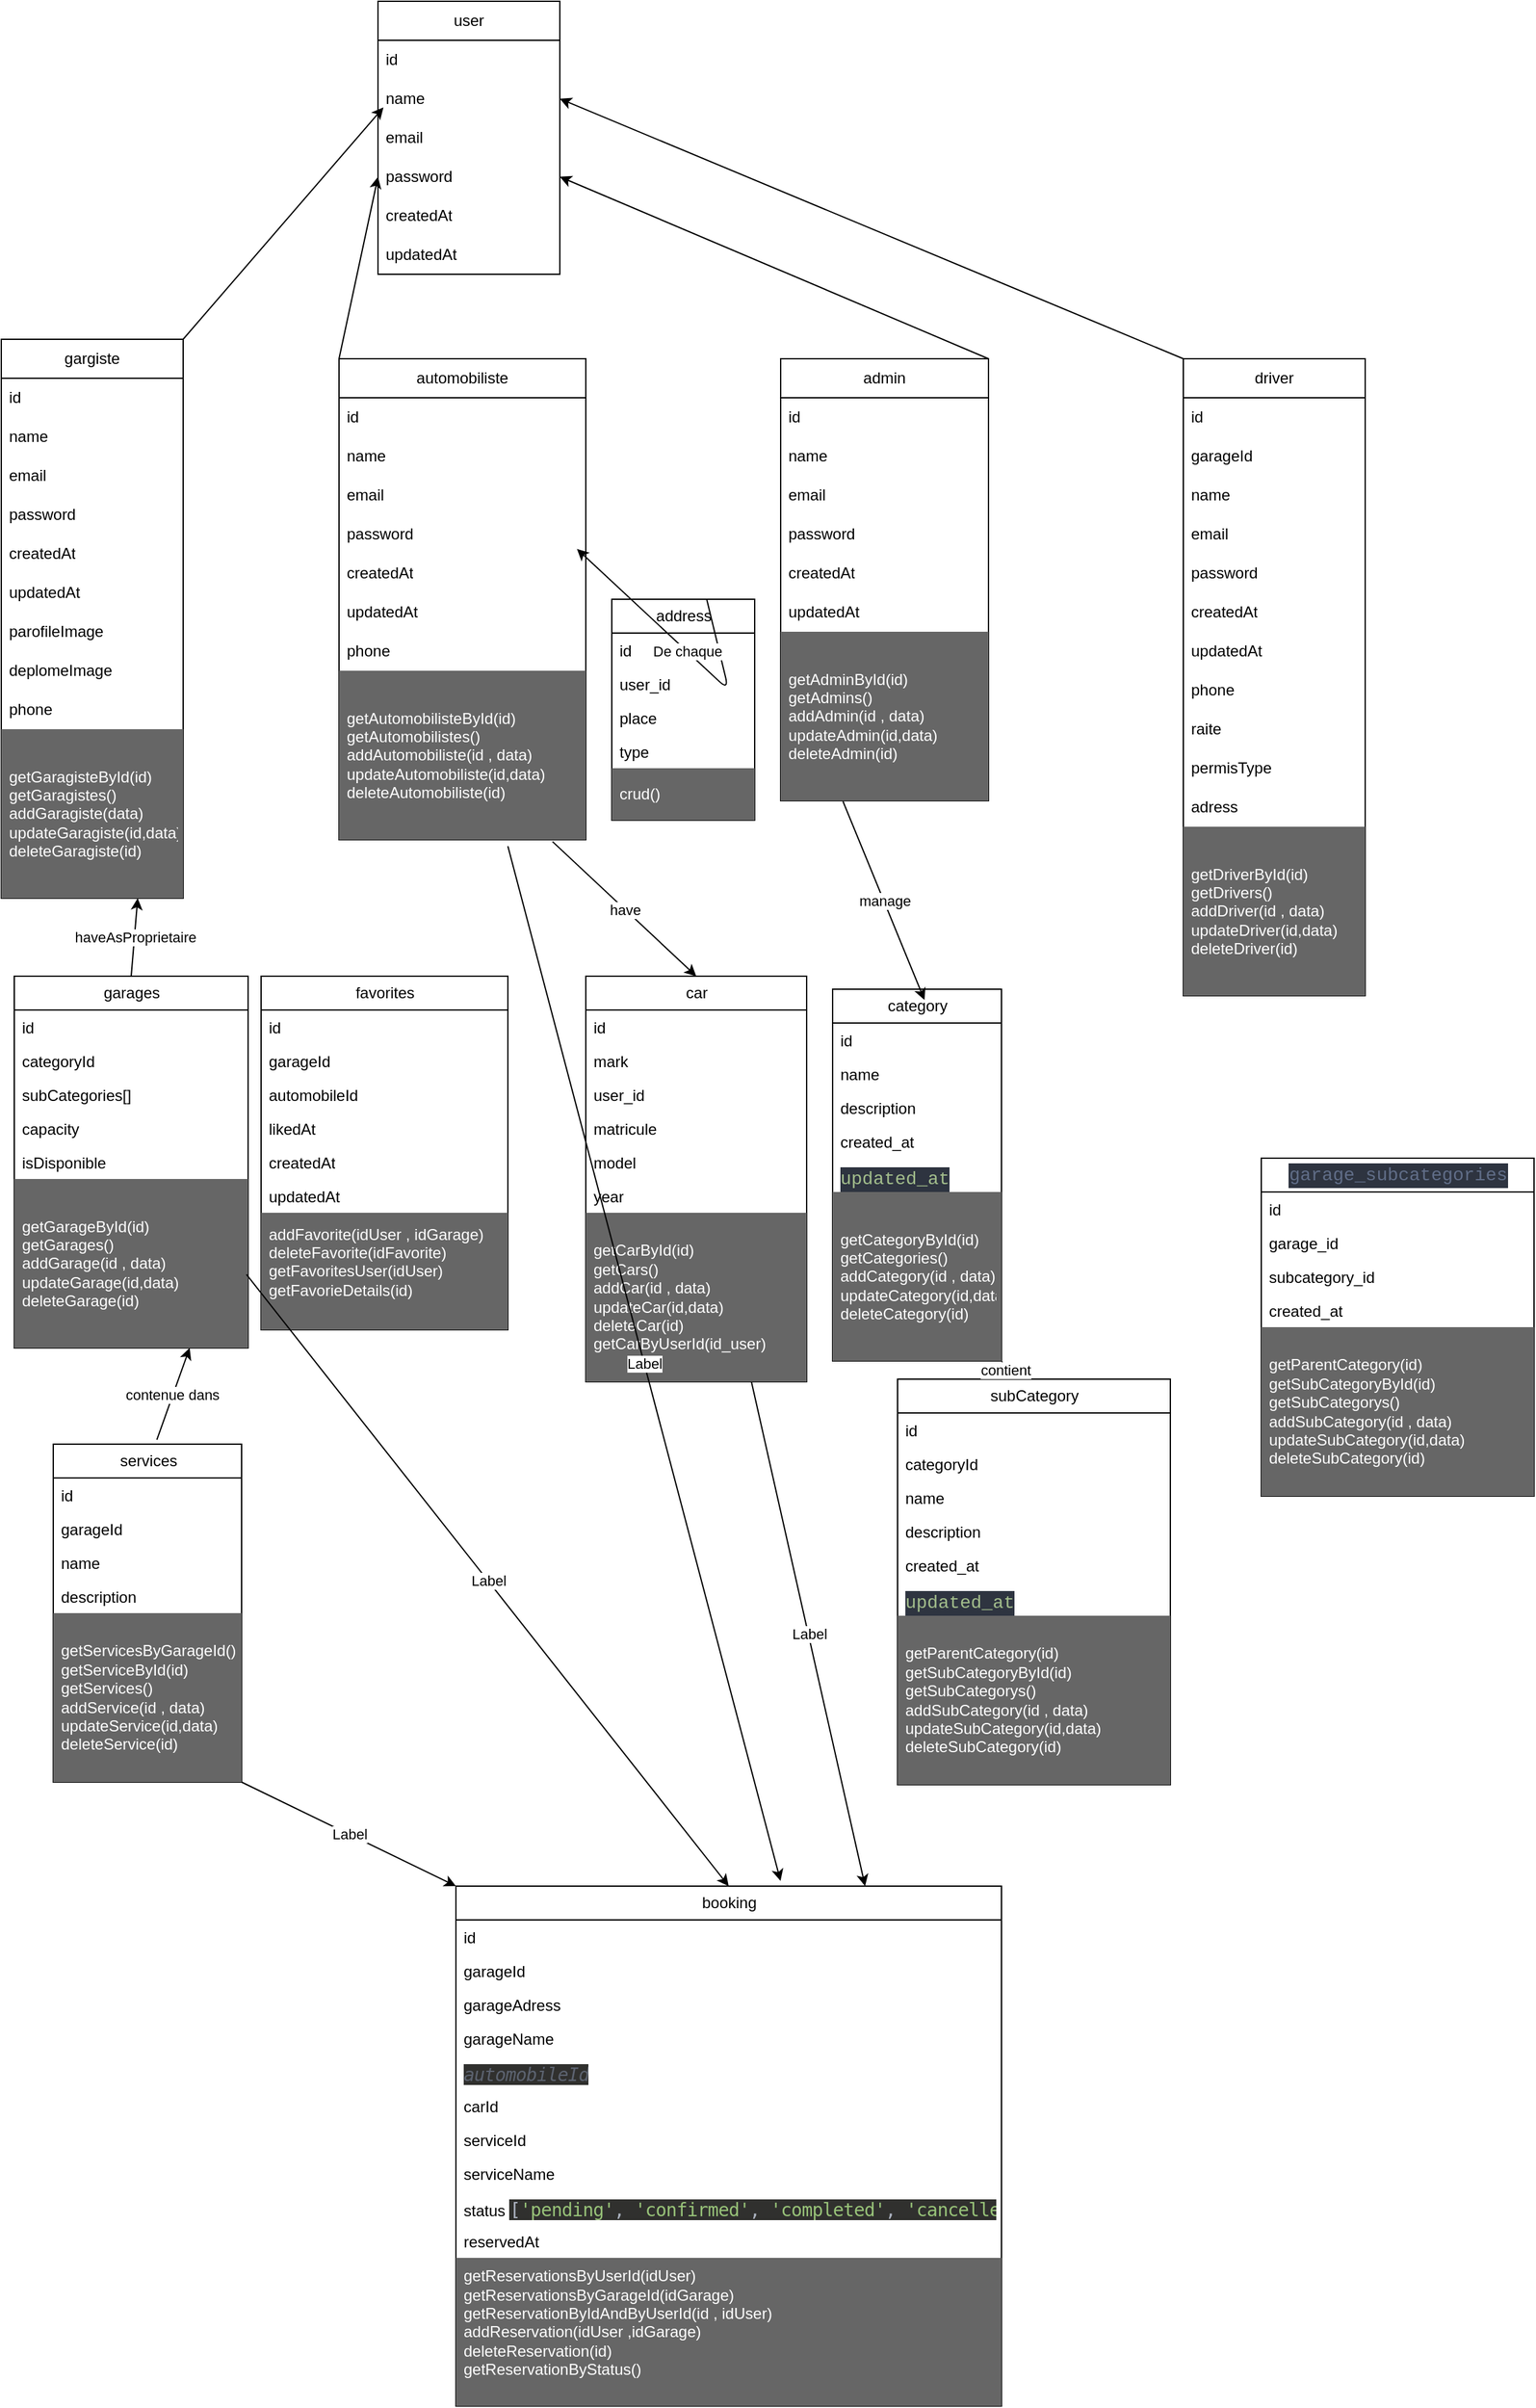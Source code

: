 <mxfile>
    <diagram id="QwADNaredaxU6zUxr-DX" name="Page-1">
        <mxGraphModel dx="1196" dy="387" grid="1" gridSize="10" guides="1" tooltips="1" connect="1" arrows="1" fold="1" page="1" pageScale="1" pageWidth="850" pageHeight="1100" math="0" shadow="0">
            <root>
                <mxCell id="0"/>
                <mxCell id="1" parent="0"/>
                <mxCell id="2" value="user" style="swimlane;fontStyle=0;childLayout=stackLayout;horizontal=1;startSize=30;horizontalStack=0;resizeParent=1;resizeParentMax=0;resizeLast=0;collapsible=1;marginBottom=0;whiteSpace=wrap;html=1;" parent="1" vertex="1">
                    <mxGeometry x="300" y="20" width="140" height="210" as="geometry"/>
                </mxCell>
                <mxCell id="3" value="id" style="text;strokeColor=none;fillColor=none;align=left;verticalAlign=middle;spacingLeft=4;spacingRight=4;overflow=hidden;points=[[0,0.5],[1,0.5]];portConstraint=eastwest;rotatable=0;whiteSpace=wrap;html=1;" parent="2" vertex="1">
                    <mxGeometry y="30" width="140" height="30" as="geometry"/>
                </mxCell>
                <mxCell id="4" value="name" style="text;strokeColor=none;fillColor=none;align=left;verticalAlign=middle;spacingLeft=4;spacingRight=4;overflow=hidden;points=[[0,0.5],[1,0.5]];portConstraint=eastwest;rotatable=0;whiteSpace=wrap;html=1;" parent="2" vertex="1">
                    <mxGeometry y="60" width="140" height="30" as="geometry"/>
                </mxCell>
                <mxCell id="5" value="email" style="text;strokeColor=none;fillColor=none;align=left;verticalAlign=middle;spacingLeft=4;spacingRight=4;overflow=hidden;points=[[0,0.5],[1,0.5]];portConstraint=eastwest;rotatable=0;whiteSpace=wrap;html=1;" parent="2" vertex="1">
                    <mxGeometry y="90" width="140" height="30" as="geometry"/>
                </mxCell>
                <mxCell id="6" value="password" style="text;strokeColor=none;fillColor=none;align=left;verticalAlign=middle;spacingLeft=4;spacingRight=4;overflow=hidden;points=[[0,0.5],[1,0.5]];portConstraint=eastwest;rotatable=0;whiteSpace=wrap;html=1;" parent="2" vertex="1">
                    <mxGeometry y="120" width="140" height="30" as="geometry"/>
                </mxCell>
                <mxCell id="8" value="createdAt" style="text;strokeColor=none;fillColor=none;align=left;verticalAlign=middle;spacingLeft=4;spacingRight=4;overflow=hidden;points=[[0,0.5],[1,0.5]];portConstraint=eastwest;rotatable=0;whiteSpace=wrap;html=1;" parent="2" vertex="1">
                    <mxGeometry y="150" width="140" height="30" as="geometry"/>
                </mxCell>
                <mxCell id="7" value="updatedAt" style="text;strokeColor=none;fillColor=none;align=left;verticalAlign=middle;spacingLeft=4;spacingRight=4;overflow=hidden;points=[[0,0.5],[1,0.5]];portConstraint=eastwest;rotatable=0;whiteSpace=wrap;html=1;" parent="2" vertex="1">
                    <mxGeometry y="180" width="140" height="30" as="geometry"/>
                </mxCell>
                <mxCell id="9" value="gargiste" style="swimlane;fontStyle=0;childLayout=stackLayout;horizontal=1;startSize=30;horizontalStack=0;resizeParent=1;resizeParentMax=0;resizeLast=0;collapsible=1;marginBottom=0;whiteSpace=wrap;html=1;" parent="1" vertex="1">
                    <mxGeometry x="10" y="280" width="140" height="430" as="geometry"/>
                </mxCell>
                <mxCell id="10" value="id" style="text;strokeColor=none;fillColor=none;align=left;verticalAlign=middle;spacingLeft=4;spacingRight=4;overflow=hidden;points=[[0,0.5],[1,0.5]];portConstraint=eastwest;rotatable=0;whiteSpace=wrap;html=1;" parent="9" vertex="1">
                    <mxGeometry y="30" width="140" height="30" as="geometry"/>
                </mxCell>
                <mxCell id="11" value="name" style="text;strokeColor=none;fillColor=none;align=left;verticalAlign=middle;spacingLeft=4;spacingRight=4;overflow=hidden;points=[[0,0.5],[1,0.5]];portConstraint=eastwest;rotatable=0;whiteSpace=wrap;html=1;" parent="9" vertex="1">
                    <mxGeometry y="60" width="140" height="30" as="geometry"/>
                </mxCell>
                <mxCell id="12" value="email" style="text;strokeColor=none;fillColor=none;align=left;verticalAlign=middle;spacingLeft=4;spacingRight=4;overflow=hidden;points=[[0,0.5],[1,0.5]];portConstraint=eastwest;rotatable=0;whiteSpace=wrap;html=1;" parent="9" vertex="1">
                    <mxGeometry y="90" width="140" height="30" as="geometry"/>
                </mxCell>
                <mxCell id="13" value="password" style="text;strokeColor=none;fillColor=none;align=left;verticalAlign=middle;spacingLeft=4;spacingRight=4;overflow=hidden;points=[[0,0.5],[1,0.5]];portConstraint=eastwest;rotatable=0;whiteSpace=wrap;html=1;" parent="9" vertex="1">
                    <mxGeometry y="120" width="140" height="30" as="geometry"/>
                </mxCell>
                <mxCell id="14" value="createdAt" style="text;strokeColor=none;fillColor=none;align=left;verticalAlign=middle;spacingLeft=4;spacingRight=4;overflow=hidden;points=[[0,0.5],[1,0.5]];portConstraint=eastwest;rotatable=0;whiteSpace=wrap;html=1;" parent="9" vertex="1">
                    <mxGeometry y="150" width="140" height="30" as="geometry"/>
                </mxCell>
                <mxCell id="15" value="updatedAt" style="text;strokeColor=none;fillColor=none;align=left;verticalAlign=middle;spacingLeft=4;spacingRight=4;overflow=hidden;points=[[0,0.5],[1,0.5]];portConstraint=eastwest;rotatable=0;whiteSpace=wrap;html=1;" parent="9" vertex="1">
                    <mxGeometry y="180" width="140" height="30" as="geometry"/>
                </mxCell>
                <mxCell id="17" value="parofileImage" style="text;strokeColor=none;fillColor=none;align=left;verticalAlign=middle;spacingLeft=4;spacingRight=4;overflow=hidden;points=[[0,0.5],[1,0.5]];portConstraint=eastwest;rotatable=0;whiteSpace=wrap;html=1;" parent="9" vertex="1">
                    <mxGeometry y="210" width="140" height="30" as="geometry"/>
                </mxCell>
                <mxCell id="16" value="deplomeImage" style="text;strokeColor=none;fillColor=none;align=left;verticalAlign=middle;spacingLeft=4;spacingRight=4;overflow=hidden;points=[[0,0.5],[1,0.5]];portConstraint=eastwest;rotatable=0;whiteSpace=wrap;html=1;" parent="9" vertex="1">
                    <mxGeometry y="240" width="140" height="30" as="geometry"/>
                </mxCell>
                <mxCell id="18" value="phone" style="text;strokeColor=none;fillColor=none;align=left;verticalAlign=middle;spacingLeft=4;spacingRight=4;overflow=hidden;points=[[0,0.5],[1,0.5]];portConstraint=eastwest;rotatable=0;whiteSpace=wrap;html=1;" parent="9" vertex="1">
                    <mxGeometry y="270" width="140" height="30" as="geometry"/>
                </mxCell>
                <mxCell id="48" value="&lt;font style=&quot;color: rgb(255, 255, 255);&quot;&gt;getGaragisteById(id)&lt;/font&gt;&lt;div&gt;&lt;font style=&quot;color: rgb(255, 255, 255);&quot;&gt;getGaragistes()&lt;/font&gt;&lt;/div&gt;&lt;div&gt;&lt;font style=&quot;color: rgb(255, 255, 255);&quot;&gt;addGaragiste(data)&lt;/font&gt;&lt;/div&gt;&lt;div&gt;&lt;font style=&quot;color: rgb(255, 255, 255);&quot;&gt;updateGaragiste(id,data)&lt;/font&gt;&lt;/div&gt;&lt;div&gt;&lt;font style=&quot;color: rgb(255, 255, 255);&quot;&gt;deleteGaragiste(id)&lt;/font&gt;&lt;/div&gt;" style="text;strokeColor=none;fillColor=#666666;align=left;verticalAlign=middle;spacingLeft=4;spacingRight=4;overflow=hidden;points=[[0,0.5],[1,0.5]];portConstraint=eastwest;rotatable=0;whiteSpace=wrap;html=1;" parent="9" vertex="1">
                    <mxGeometry y="300" width="140" height="130" as="geometry"/>
                </mxCell>
                <mxCell id="61" style="edgeStyle=none;html=1;exitX=0;exitY=0;exitDx=0;exitDy=0;entryX=0;entryY=0.5;entryDx=0;entryDy=0;" parent="1" source="19" target="6" edge="1">
                    <mxGeometry relative="1" as="geometry"/>
                </mxCell>
                <mxCell id="19" value="automobiliste" style="swimlane;fontStyle=0;childLayout=stackLayout;horizontal=1;startSize=30;horizontalStack=0;resizeParent=1;resizeParentMax=0;resizeLast=0;collapsible=1;marginBottom=0;whiteSpace=wrap;html=1;" parent="1" vertex="1">
                    <mxGeometry x="270" y="295" width="190" height="370" as="geometry"/>
                </mxCell>
                <mxCell id="20" value="id" style="text;strokeColor=none;fillColor=none;align=left;verticalAlign=middle;spacingLeft=4;spacingRight=4;overflow=hidden;points=[[0,0.5],[1,0.5]];portConstraint=eastwest;rotatable=0;whiteSpace=wrap;html=1;" parent="19" vertex="1">
                    <mxGeometry y="30" width="190" height="30" as="geometry"/>
                </mxCell>
                <mxCell id="21" value="name" style="text;strokeColor=none;fillColor=none;align=left;verticalAlign=middle;spacingLeft=4;spacingRight=4;overflow=hidden;points=[[0,0.5],[1,0.5]];portConstraint=eastwest;rotatable=0;whiteSpace=wrap;html=1;" parent="19" vertex="1">
                    <mxGeometry y="60" width="190" height="30" as="geometry"/>
                </mxCell>
                <mxCell id="22" value="email" style="text;strokeColor=none;fillColor=none;align=left;verticalAlign=middle;spacingLeft=4;spacingRight=4;overflow=hidden;points=[[0,0.5],[1,0.5]];portConstraint=eastwest;rotatable=0;whiteSpace=wrap;html=1;" parent="19" vertex="1">
                    <mxGeometry y="90" width="190" height="30" as="geometry"/>
                </mxCell>
                <mxCell id="23" value="password" style="text;strokeColor=none;fillColor=none;align=left;verticalAlign=middle;spacingLeft=4;spacingRight=4;overflow=hidden;points=[[0,0.5],[1,0.5]];portConstraint=eastwest;rotatable=0;whiteSpace=wrap;html=1;" parent="19" vertex="1">
                    <mxGeometry y="120" width="190" height="30" as="geometry"/>
                </mxCell>
                <mxCell id="24" value="createdAt" style="text;strokeColor=none;fillColor=none;align=left;verticalAlign=middle;spacingLeft=4;spacingRight=4;overflow=hidden;points=[[0,0.5],[1,0.5]];portConstraint=eastwest;rotatable=0;whiteSpace=wrap;html=1;" parent="19" vertex="1">
                    <mxGeometry y="150" width="190" height="30" as="geometry"/>
                </mxCell>
                <mxCell id="25" value="updatedAt" style="text;strokeColor=none;fillColor=none;align=left;verticalAlign=middle;spacingLeft=4;spacingRight=4;overflow=hidden;points=[[0,0.5],[1,0.5]];portConstraint=eastwest;rotatable=0;whiteSpace=wrap;html=1;" parent="19" vertex="1">
                    <mxGeometry y="180" width="190" height="30" as="geometry"/>
                </mxCell>
                <mxCell id="28" value="phone" style="text;strokeColor=none;fillColor=none;align=left;verticalAlign=middle;spacingLeft=4;spacingRight=4;overflow=hidden;points=[[0,0.5],[1,0.5]];portConstraint=eastwest;rotatable=0;whiteSpace=wrap;html=1;" parent="19" vertex="1">
                    <mxGeometry y="210" width="190" height="30" as="geometry"/>
                </mxCell>
                <mxCell id="49" value="&lt;font style=&quot;color: rgb(255, 255, 255);&quot;&gt;getAutomobilisteById(id)&lt;/font&gt;&lt;div&gt;&lt;font style=&quot;color: rgb(255, 255, 255);&quot;&gt;get&lt;span style=&quot;color: rgb(255, 255, 255);&quot;&gt;Automobiliste&lt;/span&gt;s()&lt;/font&gt;&lt;/div&gt;&lt;div&gt;&lt;font style=&quot;color: rgb(255, 255, 255);&quot;&gt;add&lt;span style=&quot;color: rgb(255, 255, 255);&quot;&gt;Automobiliste&lt;/span&gt;(id , data)&lt;/font&gt;&lt;/div&gt;&lt;div&gt;&lt;font style=&quot;color: rgb(255, 255, 255);&quot;&gt;update&lt;span style=&quot;color: rgb(255, 255, 255);&quot;&gt;Automobiliste&lt;/span&gt;(id,data)&lt;/font&gt;&lt;/div&gt;&lt;div&gt;&lt;font style=&quot;color: rgb(255, 255, 255);&quot;&gt;delete&lt;span style=&quot;color: rgb(255, 255, 255);&quot;&gt;Automobiliste&lt;/span&gt;(id)&lt;/font&gt;&lt;/div&gt;" style="text;strokeColor=none;fillColor=#666666;align=left;verticalAlign=middle;spacingLeft=4;spacingRight=4;overflow=hidden;points=[[0,0.5],[1,0.5]];portConstraint=eastwest;rotatable=0;whiteSpace=wrap;html=1;" parent="19" vertex="1">
                    <mxGeometry y="240" width="190" height="130" as="geometry"/>
                </mxCell>
                <mxCell id="62" style="edgeStyle=none;html=1;exitX=1;exitY=0;exitDx=0;exitDy=0;entryX=1;entryY=0.5;entryDx=0;entryDy=0;" parent="1" source="29" target="6" edge="1">
                    <mxGeometry relative="1" as="geometry"/>
                </mxCell>
                <mxCell id="29" value="admin" style="swimlane;fontStyle=0;childLayout=stackLayout;horizontal=1;startSize=30;horizontalStack=0;resizeParent=1;resizeParentMax=0;resizeLast=0;collapsible=1;marginBottom=0;whiteSpace=wrap;html=1;" parent="1" vertex="1">
                    <mxGeometry x="610" y="295" width="160" height="340" as="geometry"/>
                </mxCell>
                <mxCell id="30" value="id" style="text;strokeColor=none;fillColor=none;align=left;verticalAlign=middle;spacingLeft=4;spacingRight=4;overflow=hidden;points=[[0,0.5],[1,0.5]];portConstraint=eastwest;rotatable=0;whiteSpace=wrap;html=1;" parent="29" vertex="1">
                    <mxGeometry y="30" width="160" height="30" as="geometry"/>
                </mxCell>
                <mxCell id="31" value="name" style="text;strokeColor=none;fillColor=none;align=left;verticalAlign=middle;spacingLeft=4;spacingRight=4;overflow=hidden;points=[[0,0.5],[1,0.5]];portConstraint=eastwest;rotatable=0;whiteSpace=wrap;html=1;" parent="29" vertex="1">
                    <mxGeometry y="60" width="160" height="30" as="geometry"/>
                </mxCell>
                <mxCell id="32" value="email" style="text;strokeColor=none;fillColor=none;align=left;verticalAlign=middle;spacingLeft=4;spacingRight=4;overflow=hidden;points=[[0,0.5],[1,0.5]];portConstraint=eastwest;rotatable=0;whiteSpace=wrap;html=1;" parent="29" vertex="1">
                    <mxGeometry y="90" width="160" height="30" as="geometry"/>
                </mxCell>
                <mxCell id="33" value="password" style="text;strokeColor=none;fillColor=none;align=left;verticalAlign=middle;spacingLeft=4;spacingRight=4;overflow=hidden;points=[[0,0.5],[1,0.5]];portConstraint=eastwest;rotatable=0;whiteSpace=wrap;html=1;" parent="29" vertex="1">
                    <mxGeometry y="120" width="160" height="30" as="geometry"/>
                </mxCell>
                <mxCell id="34" value="createdAt" style="text;strokeColor=none;fillColor=none;align=left;verticalAlign=middle;spacingLeft=4;spacingRight=4;overflow=hidden;points=[[0,0.5],[1,0.5]];portConstraint=eastwest;rotatable=0;whiteSpace=wrap;html=1;" parent="29" vertex="1">
                    <mxGeometry y="150" width="160" height="30" as="geometry"/>
                </mxCell>
                <mxCell id="35" value="updatedAt" style="text;strokeColor=none;fillColor=none;align=left;verticalAlign=middle;spacingLeft=4;spacingRight=4;overflow=hidden;points=[[0,0.5],[1,0.5]];portConstraint=eastwest;rotatable=0;whiteSpace=wrap;html=1;" parent="29" vertex="1">
                    <mxGeometry y="180" width="160" height="30" as="geometry"/>
                </mxCell>
                <mxCell id="50" value="&lt;font style=&quot;color: rgb(255, 255, 255);&quot;&gt;getAdminById(id)&lt;/font&gt;&lt;div&gt;&lt;font style=&quot;color: rgb(255, 255, 255);&quot;&gt;get&lt;span style=&quot;color: rgb(255, 255, 255);&quot;&gt;Admin&lt;/span&gt;s()&lt;/font&gt;&lt;/div&gt;&lt;div&gt;&lt;font style=&quot;color: rgb(255, 255, 255);&quot;&gt;add&lt;span style=&quot;color: rgb(255, 255, 255);&quot;&gt;Admin&lt;/span&gt;(id , data)&lt;/font&gt;&lt;/div&gt;&lt;div&gt;&lt;font style=&quot;color: rgb(255, 255, 255);&quot;&gt;update&lt;span style=&quot;color: rgb(255, 255, 255);&quot;&gt;Admin&lt;/span&gt;(id,data)&lt;/font&gt;&lt;/div&gt;&lt;div&gt;&lt;font style=&quot;color: rgb(255, 255, 255);&quot;&gt;delete&lt;span style=&quot;color: rgb(255, 255, 255);&quot;&gt;Admin&lt;/span&gt;(id)&lt;/font&gt;&lt;/div&gt;" style="text;strokeColor=none;fillColor=#666666;align=left;verticalAlign=middle;spacingLeft=4;spacingRight=4;overflow=hidden;points=[[0,0.5],[1,0.5]];portConstraint=eastwest;rotatable=0;whiteSpace=wrap;html=1;" parent="29" vertex="1">
                    <mxGeometry y="210" width="160" height="130" as="geometry"/>
                </mxCell>
                <mxCell id="64" style="edgeStyle=none;html=1;exitX=0;exitY=0;exitDx=0;exitDy=0;entryX=1;entryY=0.5;entryDx=0;entryDy=0;" parent="1" source="37" target="4" edge="1">
                    <mxGeometry relative="1" as="geometry"/>
                </mxCell>
                <mxCell id="37" value="driver" style="swimlane;fontStyle=0;childLayout=stackLayout;horizontal=1;startSize=30;horizontalStack=0;resizeParent=1;resizeParentMax=0;resizeLast=0;collapsible=1;marginBottom=0;whiteSpace=wrap;html=1;" parent="1" vertex="1">
                    <mxGeometry x="920" y="295" width="140" height="490" as="geometry"/>
                </mxCell>
                <mxCell id="38" value="id" style="text;strokeColor=none;fillColor=none;align=left;verticalAlign=middle;spacingLeft=4;spacingRight=4;overflow=hidden;points=[[0,0.5],[1,0.5]];portConstraint=eastwest;rotatable=0;whiteSpace=wrap;html=1;" parent="37" vertex="1">
                    <mxGeometry y="30" width="140" height="30" as="geometry"/>
                </mxCell>
                <mxCell id="151" value="garageId" style="text;strokeColor=none;fillColor=none;align=left;verticalAlign=middle;spacingLeft=4;spacingRight=4;overflow=hidden;points=[[0,0.5],[1,0.5]];portConstraint=eastwest;rotatable=0;whiteSpace=wrap;html=1;" parent="37" vertex="1">
                    <mxGeometry y="60" width="140" height="30" as="geometry"/>
                </mxCell>
                <mxCell id="39" value="name" style="text;strokeColor=none;fillColor=none;align=left;verticalAlign=middle;spacingLeft=4;spacingRight=4;overflow=hidden;points=[[0,0.5],[1,0.5]];portConstraint=eastwest;rotatable=0;whiteSpace=wrap;html=1;" parent="37" vertex="1">
                    <mxGeometry y="90" width="140" height="30" as="geometry"/>
                </mxCell>
                <mxCell id="40" value="email" style="text;strokeColor=none;fillColor=none;align=left;verticalAlign=middle;spacingLeft=4;spacingRight=4;overflow=hidden;points=[[0,0.5],[1,0.5]];portConstraint=eastwest;rotatable=0;whiteSpace=wrap;html=1;" parent="37" vertex="1">
                    <mxGeometry y="120" width="140" height="30" as="geometry"/>
                </mxCell>
                <mxCell id="41" value="password" style="text;strokeColor=none;fillColor=none;align=left;verticalAlign=middle;spacingLeft=4;spacingRight=4;overflow=hidden;points=[[0,0.5],[1,0.5]];portConstraint=eastwest;rotatable=0;whiteSpace=wrap;html=1;" parent="37" vertex="1">
                    <mxGeometry y="150" width="140" height="30" as="geometry"/>
                </mxCell>
                <mxCell id="42" value="createdAt" style="text;strokeColor=none;fillColor=none;align=left;verticalAlign=middle;spacingLeft=4;spacingRight=4;overflow=hidden;points=[[0,0.5],[1,0.5]];portConstraint=eastwest;rotatable=0;whiteSpace=wrap;html=1;" parent="37" vertex="1">
                    <mxGeometry y="180" width="140" height="30" as="geometry"/>
                </mxCell>
                <mxCell id="43" value="updatedAt" style="text;strokeColor=none;fillColor=none;align=left;verticalAlign=middle;spacingLeft=4;spacingRight=4;overflow=hidden;points=[[0,0.5],[1,0.5]];portConstraint=eastwest;rotatable=0;whiteSpace=wrap;html=1;" parent="37" vertex="1">
                    <mxGeometry y="210" width="140" height="30" as="geometry"/>
                </mxCell>
                <mxCell id="44" value="phone" style="text;strokeColor=none;fillColor=none;align=left;verticalAlign=middle;spacingLeft=4;spacingRight=4;overflow=hidden;points=[[0,0.5],[1,0.5]];portConstraint=eastwest;rotatable=0;whiteSpace=wrap;html=1;" parent="37" vertex="1">
                    <mxGeometry y="240" width="140" height="30" as="geometry"/>
                </mxCell>
                <mxCell id="45" value="raite" style="text;strokeColor=none;fillColor=none;align=left;verticalAlign=middle;spacingLeft=4;spacingRight=4;overflow=hidden;points=[[0,0.5],[1,0.5]];portConstraint=eastwest;rotatable=0;whiteSpace=wrap;html=1;" parent="37" vertex="1">
                    <mxGeometry y="270" width="140" height="30" as="geometry"/>
                </mxCell>
                <mxCell id="46" value="permisType" style="text;strokeColor=none;fillColor=none;align=left;verticalAlign=middle;spacingLeft=4;spacingRight=4;overflow=hidden;points=[[0,0.5],[1,0.5]];portConstraint=eastwest;rotatable=0;whiteSpace=wrap;html=1;" parent="37" vertex="1">
                    <mxGeometry y="300" width="140" height="30" as="geometry"/>
                </mxCell>
                <mxCell id="47" value="adress" style="text;strokeColor=none;fillColor=none;align=left;verticalAlign=middle;spacingLeft=4;spacingRight=4;overflow=hidden;points=[[0,0.5],[1,0.5]];portConstraint=eastwest;rotatable=0;whiteSpace=wrap;html=1;" parent="37" vertex="1">
                    <mxGeometry y="330" width="140" height="30" as="geometry"/>
                </mxCell>
                <mxCell id="51" value="&lt;font style=&quot;color: rgb(255, 255, 255);&quot;&gt;getDriverById(id)&lt;/font&gt;&lt;div&gt;&lt;font style=&quot;color: rgb(255, 255, 255);&quot;&gt;get&lt;span style=&quot;color: rgb(255, 255, 255);&quot;&gt;Driver&lt;/span&gt;s()&lt;/font&gt;&lt;/div&gt;&lt;div&gt;&lt;font style=&quot;color: rgb(255, 255, 255);&quot;&gt;add&lt;span style=&quot;color: rgb(255, 255, 255);&quot;&gt;Driver&lt;/span&gt;(id , data)&lt;/font&gt;&lt;/div&gt;&lt;div&gt;&lt;font style=&quot;color: rgb(255, 255, 255);&quot;&gt;update&lt;span style=&quot;color: rgb(255, 255, 255);&quot;&gt;Driver&lt;/span&gt;(id,data)&lt;/font&gt;&lt;/div&gt;&lt;div&gt;&lt;font style=&quot;color: rgb(255, 255, 255);&quot;&gt;delete&lt;span style=&quot;color: rgb(255, 255, 255);&quot;&gt;Driver&lt;/span&gt;(id)&lt;/font&gt;&lt;/div&gt;" style="text;strokeColor=none;fillColor=#666666;align=left;verticalAlign=middle;spacingLeft=4;spacingRight=4;overflow=hidden;points=[[0,0.5],[1,0.5]];portConstraint=eastwest;rotatable=0;whiteSpace=wrap;html=1;" parent="37" vertex="1">
                    <mxGeometry y="360" width="140" height="130" as="geometry"/>
                </mxCell>
                <mxCell id="60" style="edgeStyle=none;html=1;exitX=1;exitY=0;exitDx=0;exitDy=0;entryX=0.03;entryY=0.72;entryDx=0;entryDy=0;entryPerimeter=0;" parent="1" source="9" target="4" edge="1">
                    <mxGeometry relative="1" as="geometry"/>
                </mxCell>
                <mxCell id="65" value="category" style="swimlane;fontStyle=0;childLayout=stackLayout;horizontal=1;startSize=26;fillColor=none;horizontalStack=0;resizeParent=1;resizeParentMax=0;resizeLast=0;collapsible=1;marginBottom=0;html=1;" parent="1" vertex="1">
                    <mxGeometry x="650" y="780" width="130" height="286" as="geometry"/>
                </mxCell>
                <mxCell id="66" value="id" style="text;strokeColor=none;fillColor=none;align=left;verticalAlign=top;spacingLeft=4;spacingRight=4;overflow=hidden;rotatable=0;points=[[0,0.5],[1,0.5]];portConstraint=eastwest;whiteSpace=wrap;html=1;" parent="65" vertex="1">
                    <mxGeometry y="26" width="130" height="26" as="geometry"/>
                </mxCell>
                <mxCell id="67" value="name" style="text;strokeColor=none;fillColor=none;align=left;verticalAlign=top;spacingLeft=4;spacingRight=4;overflow=hidden;rotatable=0;points=[[0,0.5],[1,0.5]];portConstraint=eastwest;whiteSpace=wrap;html=1;" parent="65" vertex="1">
                    <mxGeometry y="52" width="130" height="26" as="geometry"/>
                </mxCell>
                <mxCell id="68" value="description" style="text;strokeColor=none;fillColor=none;align=left;verticalAlign=top;spacingLeft=4;spacingRight=4;overflow=hidden;rotatable=0;points=[[0,0.5],[1,0.5]];portConstraint=eastwest;whiteSpace=wrap;html=1;" parent="65" vertex="1">
                    <mxGeometry y="78" width="130" height="26" as="geometry"/>
                </mxCell>
                <mxCell id="162" value="created_at" style="text;strokeColor=none;fillColor=none;align=left;verticalAlign=top;spacingLeft=4;spacingRight=4;overflow=hidden;rotatable=0;points=[[0,0.5],[1,0.5]];portConstraint=eastwest;whiteSpace=wrap;html=1;" parent="65" vertex="1">
                    <mxGeometry y="104" width="130" height="26" as="geometry"/>
                </mxCell>
                <mxCell id="164" value="&lt;div style=&quot;color: rgb(216, 222, 233); background-color: rgb(46, 52, 64); font-family: Consolas, &amp;quot;Courier New&amp;quot;, monospace; font-size: 14px; line-height: 19px; white-space: pre;&quot;&gt;&lt;span style=&quot;color: #a3be8c;&quot;&gt;updated_at&lt;/span&gt;&lt;/div&gt;" style="text;strokeColor=none;fillColor=none;align=left;verticalAlign=top;spacingLeft=4;spacingRight=4;overflow=hidden;rotatable=0;points=[[0,0.5],[1,0.5]];portConstraint=eastwest;whiteSpace=wrap;html=1;" parent="65" vertex="1">
                    <mxGeometry y="130" width="130" height="26" as="geometry"/>
                </mxCell>
                <mxCell id="82" value="&lt;font style=&quot;color: rgb(255, 255, 255);&quot;&gt;getCategoryById(id)&lt;/font&gt;&lt;div&gt;&lt;font style=&quot;color: rgb(255, 255, 255);&quot;&gt;get&lt;span style=&quot;color: rgb(255, 255, 255);&quot;&gt;Categorie&lt;/span&gt;s()&lt;/font&gt;&lt;/div&gt;&lt;div&gt;&lt;font style=&quot;color: rgb(255, 255, 255);&quot;&gt;add&lt;span style=&quot;color: rgb(255, 255, 255);&quot;&gt;Category&lt;/span&gt;(id , data)&lt;/font&gt;&lt;/div&gt;&lt;div&gt;&lt;font style=&quot;color: rgb(255, 255, 255);&quot;&gt;update&lt;span style=&quot;color: rgb(255, 255, 255);&quot;&gt;Category&lt;/span&gt;(id,data)&lt;/font&gt;&lt;/div&gt;&lt;div&gt;&lt;font style=&quot;color: rgb(255, 255, 255);&quot;&gt;delete&lt;span style=&quot;color: rgb(255, 255, 255);&quot;&gt;Category&lt;/span&gt;(id)&lt;/font&gt;&lt;/div&gt;" style="text;strokeColor=none;fillColor=#666666;align=left;verticalAlign=middle;spacingLeft=4;spacingRight=4;overflow=hidden;points=[[0,0.5],[1,0.5]];portConstraint=eastwest;rotatable=0;whiteSpace=wrap;html=1;" parent="65" vertex="1">
                    <mxGeometry y="156" width="130" height="130" as="geometry"/>
                </mxCell>
                <mxCell id="69" value="subCategory" style="swimlane;fontStyle=0;childLayout=stackLayout;horizontal=1;startSize=26;fillColor=none;horizontalStack=0;resizeParent=1;resizeParentMax=0;resizeLast=0;collapsible=1;marginBottom=0;html=1;" parent="1" vertex="1">
                    <mxGeometry x="700" y="1080" width="210" height="312" as="geometry"/>
                </mxCell>
                <mxCell id="70" value="id" style="text;strokeColor=none;fillColor=none;align=left;verticalAlign=top;spacingLeft=4;spacingRight=4;overflow=hidden;rotatable=0;points=[[0,0.5],[1,0.5]];portConstraint=eastwest;whiteSpace=wrap;html=1;" parent="69" vertex="1">
                    <mxGeometry y="26" width="210" height="26" as="geometry"/>
                </mxCell>
                <mxCell id="71" value="categoryId" style="text;strokeColor=none;fillColor=none;align=left;verticalAlign=top;spacingLeft=4;spacingRight=4;overflow=hidden;rotatable=0;points=[[0,0.5],[1,0.5]];portConstraint=eastwest;whiteSpace=wrap;html=1;" parent="69" vertex="1">
                    <mxGeometry y="52" width="210" height="26" as="geometry"/>
                </mxCell>
                <mxCell id="72" value="name" style="text;strokeColor=none;fillColor=none;align=left;verticalAlign=top;spacingLeft=4;spacingRight=4;overflow=hidden;rotatable=0;points=[[0,0.5],[1,0.5]];portConstraint=eastwest;whiteSpace=wrap;html=1;" parent="69" vertex="1">
                    <mxGeometry y="78" width="210" height="26" as="geometry"/>
                </mxCell>
                <mxCell id="73" value="description" style="text;strokeColor=none;fillColor=none;align=left;verticalAlign=top;spacingLeft=4;spacingRight=4;overflow=hidden;rotatable=0;points=[[0,0.5],[1,0.5]];portConstraint=eastwest;whiteSpace=wrap;html=1;" parent="69" vertex="1">
                    <mxGeometry y="104" width="210" height="26" as="geometry"/>
                </mxCell>
                <mxCell id="163" value="created_at" style="text;strokeColor=none;fillColor=none;align=left;verticalAlign=top;spacingLeft=4;spacingRight=4;overflow=hidden;rotatable=0;points=[[0,0.5],[1,0.5]];portConstraint=eastwest;whiteSpace=wrap;html=1;" parent="69" vertex="1">
                    <mxGeometry y="130" width="210" height="26" as="geometry"/>
                </mxCell>
                <mxCell id="165" value="&lt;div style=&quot;color: rgb(216, 222, 233); background-color: rgb(46, 52, 64); font-family: Consolas, &amp;quot;Courier New&amp;quot;, monospace; font-size: 14px; line-height: 19px; white-space: pre;&quot;&gt;&lt;span style=&quot;color: #a3be8c;&quot;&gt;updated_at&lt;/span&gt;&lt;/div&gt;" style="text;strokeColor=none;fillColor=none;align=left;verticalAlign=top;spacingLeft=4;spacingRight=4;overflow=hidden;rotatable=0;points=[[0,0.5],[1,0.5]];portConstraint=eastwest;whiteSpace=wrap;html=1;" parent="69" vertex="1">
                    <mxGeometry y="156" width="210" height="26" as="geometry"/>
                </mxCell>
                <mxCell id="83" value="&lt;div&gt;&lt;font style=&quot;color: rgb(255, 255, 255);&quot;&gt;getParentCategory(id)&lt;/font&gt;&lt;/div&gt;&lt;font style=&quot;color: rgb(255, 255, 255);&quot;&gt;getSubCategoryById(id)&lt;/font&gt;&lt;div&gt;&lt;font style=&quot;color: rgb(255, 255, 255);&quot;&gt;get&lt;span style=&quot;color: rgb(255, 255, 255);&quot;&gt;SubCategory&lt;/span&gt;s()&lt;/font&gt;&lt;/div&gt;&lt;div&gt;&lt;font style=&quot;color: rgb(255, 255, 255);&quot;&gt;add&lt;span style=&quot;color: rgb(255, 255, 255);&quot;&gt;SubCategory&lt;/span&gt;(id , data)&lt;/font&gt;&lt;/div&gt;&lt;div&gt;&lt;font style=&quot;color: rgb(255, 255, 255);&quot;&gt;update&lt;span style=&quot;color: rgb(255, 255, 255);&quot;&gt;SubCategory&lt;/span&gt;(id,data)&lt;/font&gt;&lt;/div&gt;&lt;div&gt;&lt;font style=&quot;color: rgb(255, 255, 255);&quot;&gt;delete&lt;span style=&quot;color: rgb(255, 255, 255);&quot;&gt;SubCategory&lt;/span&gt;(id)&lt;/font&gt;&lt;/div&gt;" style="text;strokeColor=none;fillColor=#666666;align=left;verticalAlign=middle;spacingLeft=4;spacingRight=4;overflow=hidden;points=[[0,0.5],[1,0.5]];portConstraint=eastwest;rotatable=0;whiteSpace=wrap;html=1;" parent="69" vertex="1">
                    <mxGeometry y="182" width="210" height="130" as="geometry"/>
                </mxCell>
                <mxCell id="79" value="" style="endArrow=classic;html=1;entryX=0.544;entryY=0.029;entryDx=0;entryDy=0;entryPerimeter=0;exitX=0.3;exitY=1.004;exitDx=0;exitDy=0;exitPerimeter=0;" parent="1" source="50" target="65" edge="1">
                    <mxGeometry relative="1" as="geometry">
                        <mxPoint x="520" y="640" as="sourcePoint"/>
                        <mxPoint x="610" y="630" as="targetPoint"/>
                    </mxGeometry>
                </mxCell>
                <mxCell id="80" value="manage" style="edgeLabel;resizable=0;html=1;;align=center;verticalAlign=middle;" parent="79" connectable="0" vertex="1">
                    <mxGeometry relative="1" as="geometry"/>
                </mxCell>
                <mxCell id="84" value="garages" style="swimlane;fontStyle=0;childLayout=stackLayout;horizontal=1;startSize=26;fillColor=none;horizontalStack=0;resizeParent=1;resizeParentMax=0;resizeLast=0;collapsible=1;marginBottom=0;html=1;" parent="1" vertex="1">
                    <mxGeometry x="20" y="770" width="180" height="286" as="geometry"/>
                </mxCell>
                <mxCell id="85" value="id" style="text;strokeColor=none;fillColor=none;align=left;verticalAlign=top;spacingLeft=4;spacingRight=4;overflow=hidden;rotatable=0;points=[[0,0.5],[1,0.5]];portConstraint=eastwest;whiteSpace=wrap;html=1;" parent="84" vertex="1">
                    <mxGeometry y="26" width="180" height="26" as="geometry"/>
                </mxCell>
                <mxCell id="86" value="categoryId" style="text;strokeColor=none;fillColor=none;align=left;verticalAlign=top;spacingLeft=4;spacingRight=4;overflow=hidden;rotatable=0;points=[[0,0.5],[1,0.5]];portConstraint=eastwest;whiteSpace=wrap;html=1;" parent="84" vertex="1">
                    <mxGeometry y="52" width="180" height="26" as="geometry"/>
                </mxCell>
                <mxCell id="87" value="subCategories[]" style="text;strokeColor=none;fillColor=none;align=left;verticalAlign=top;spacingLeft=4;spacingRight=4;overflow=hidden;rotatable=0;points=[[0,0.5],[1,0.5]];portConstraint=eastwest;whiteSpace=wrap;html=1;" parent="84" vertex="1">
                    <mxGeometry y="78" width="180" height="26" as="geometry"/>
                </mxCell>
                <mxCell id="89" value="capacity" style="text;strokeColor=none;fillColor=none;align=left;verticalAlign=top;spacingLeft=4;spacingRight=4;overflow=hidden;rotatable=0;points=[[0,0.5],[1,0.5]];portConstraint=eastwest;whiteSpace=wrap;html=1;" parent="84" vertex="1">
                    <mxGeometry y="104" width="180" height="26" as="geometry"/>
                </mxCell>
                <mxCell id="90" value="isDisponible" style="text;strokeColor=none;fillColor=none;align=left;verticalAlign=top;spacingLeft=4;spacingRight=4;overflow=hidden;rotatable=0;points=[[0,0.5],[1,0.5]];portConstraint=eastwest;whiteSpace=wrap;html=1;" parent="84" vertex="1">
                    <mxGeometry y="130" width="180" height="26" as="geometry"/>
                </mxCell>
                <mxCell id="88" value="&lt;font style=&quot;color: rgb(255, 255, 255);&quot;&gt;getGarageById(id)&lt;/font&gt;&lt;div&gt;&lt;font style=&quot;color: rgb(255, 255, 255);&quot;&gt;get&lt;span style=&quot;color: rgb(255, 255, 255);&quot;&gt;Garage&lt;/span&gt;s()&lt;/font&gt;&lt;/div&gt;&lt;div&gt;&lt;font style=&quot;color: rgb(255, 255, 255);&quot;&gt;add&lt;span style=&quot;color: rgb(255, 255, 255);&quot;&gt;Garage&lt;/span&gt;(id , data)&lt;/font&gt;&lt;/div&gt;&lt;div&gt;&lt;font style=&quot;color: rgb(255, 255, 255);&quot;&gt;update&lt;span style=&quot;color: rgb(255, 255, 255);&quot;&gt;Garage&lt;/span&gt;(id,data)&lt;/font&gt;&lt;/div&gt;&lt;div&gt;&lt;font style=&quot;color: rgb(255, 255, 255);&quot;&gt;delete&lt;span style=&quot;color: rgb(255, 255, 255);&quot;&gt;Garage&lt;/span&gt;(id)&lt;/font&gt;&lt;/div&gt;" style="text;strokeColor=none;fillColor=#666666;align=left;verticalAlign=middle;spacingLeft=4;spacingRight=4;overflow=hidden;points=[[0,0.5],[1,0.5]];portConstraint=eastwest;rotatable=0;whiteSpace=wrap;html=1;" parent="84" vertex="1">
                    <mxGeometry y="156" width="180" height="130" as="geometry"/>
                </mxCell>
                <mxCell id="91" value="services" style="swimlane;fontStyle=0;childLayout=stackLayout;horizontal=1;startSize=26;fillColor=none;horizontalStack=0;resizeParent=1;resizeParentMax=0;resizeLast=0;collapsible=1;marginBottom=0;html=1;" parent="1" vertex="1">
                    <mxGeometry x="50" y="1130" width="145" height="260" as="geometry"/>
                </mxCell>
                <mxCell id="92" value="id" style="text;strokeColor=none;fillColor=none;align=left;verticalAlign=top;spacingLeft=4;spacingRight=4;overflow=hidden;rotatable=0;points=[[0,0.5],[1,0.5]];portConstraint=eastwest;whiteSpace=wrap;html=1;" parent="91" vertex="1">
                    <mxGeometry y="26" width="145" height="26" as="geometry"/>
                </mxCell>
                <mxCell id="95" value="garageId" style="text;strokeColor=none;fillColor=none;align=left;verticalAlign=top;spacingLeft=4;spacingRight=4;overflow=hidden;rotatable=0;points=[[0,0.5],[1,0.5]];portConstraint=eastwest;whiteSpace=wrap;html=1;" parent="91" vertex="1">
                    <mxGeometry y="52" width="145" height="26" as="geometry"/>
                </mxCell>
                <mxCell id="93" value="name" style="text;strokeColor=none;fillColor=none;align=left;verticalAlign=top;spacingLeft=4;spacingRight=4;overflow=hidden;rotatable=0;points=[[0,0.5],[1,0.5]];portConstraint=eastwest;whiteSpace=wrap;html=1;" parent="91" vertex="1">
                    <mxGeometry y="78" width="145" height="26" as="geometry"/>
                </mxCell>
                <mxCell id="94" value="description" style="text;strokeColor=none;fillColor=none;align=left;verticalAlign=top;spacingLeft=4;spacingRight=4;overflow=hidden;rotatable=0;points=[[0,0.5],[1,0.5]];portConstraint=eastwest;whiteSpace=wrap;html=1;" parent="91" vertex="1">
                    <mxGeometry y="104" width="145" height="26" as="geometry"/>
                </mxCell>
                <mxCell id="97" value="&lt;div&gt;&lt;font style=&quot;color: rgb(255, 255, 255);&quot;&gt;getServicesByGarageId()&lt;/font&gt;&lt;/div&gt;&lt;font style=&quot;color: rgb(255, 255, 255);&quot;&gt;getServiceById(id)&lt;/font&gt;&lt;div&gt;&lt;font style=&quot;color: rgb(255, 255, 255);&quot;&gt;get&lt;span style=&quot;color: rgb(255, 255, 255);&quot;&gt;Service&lt;/span&gt;s()&lt;/font&gt;&lt;/div&gt;&lt;div&gt;&lt;font style=&quot;color: rgb(255, 255, 255);&quot;&gt;add&lt;span style=&quot;color: rgb(255, 255, 255);&quot;&gt;Service&lt;/span&gt;(id , data)&lt;/font&gt;&lt;/div&gt;&lt;div&gt;&lt;font style=&quot;color: rgb(255, 255, 255);&quot;&gt;update&lt;span style=&quot;color: rgb(255, 255, 255);&quot;&gt;Service&lt;/span&gt;(id,data)&lt;/font&gt;&lt;/div&gt;&lt;div&gt;&lt;font style=&quot;color: rgb(255, 255, 255);&quot;&gt;delete&lt;span style=&quot;color: rgb(255, 255, 255);&quot;&gt;Service&lt;/span&gt;(id)&lt;/font&gt;&lt;/div&gt;" style="text;strokeColor=none;fillColor=#666666;align=left;verticalAlign=middle;spacingLeft=4;spacingRight=4;overflow=hidden;points=[[0,0.5],[1,0.5]];portConstraint=eastwest;rotatable=0;whiteSpace=wrap;html=1;" parent="91" vertex="1">
                    <mxGeometry y="130" width="145" height="130" as="geometry"/>
                </mxCell>
                <mxCell id="108" value="" style="endArrow=classic;html=1;entryX=1;entryY=1;entryDx=0;entryDy=0;exitX=0.412;exitY=-0.002;exitDx=0;exitDy=0;exitPerimeter=0;" parent="1" source="69" target="65" edge="1">
                    <mxGeometry relative="1" as="geometry">
                        <mxPoint x="649" y="990" as="sourcePoint"/>
                        <mxPoint x="690" y="679" as="targetPoint"/>
                    </mxGeometry>
                </mxCell>
                <mxCell id="109" value="contient" style="edgeLabel;resizable=0;html=1;;align=center;verticalAlign=middle;" parent="108" connectable="0" vertex="1">
                    <mxGeometry relative="1" as="geometry"/>
                </mxCell>
                <mxCell id="111" value="" style="endArrow=classic;html=1;exitX=0.55;exitY=-0.013;exitDx=0;exitDy=0;exitPerimeter=0;entryX=0.75;entryY=1;entryDx=0;entryDy=0;" parent="1" source="91" target="84" edge="1">
                    <mxGeometry relative="1" as="geometry">
                        <mxPoint x="150" y="1090" as="sourcePoint"/>
                        <mxPoint x="250" y="1090" as="targetPoint"/>
                    </mxGeometry>
                </mxCell>
                <mxCell id="112" value="contenue dans&amp;nbsp;" style="edgeLabel;resizable=0;html=1;;align=center;verticalAlign=middle;" parent="111" connectable="0" vertex="1">
                    <mxGeometry relative="1" as="geometry"/>
                </mxCell>
                <mxCell id="113" value="" style="endArrow=classic;html=1;exitX=0.5;exitY=0;exitDx=0;exitDy=0;entryX=0.75;entryY=1;entryDx=0;entryDy=0;" parent="1" source="84" target="9" edge="1">
                    <mxGeometry relative="1" as="geometry">
                        <mxPoint x="180" y="740" as="sourcePoint"/>
                        <mxPoint x="280" y="740" as="targetPoint"/>
                    </mxGeometry>
                </mxCell>
                <mxCell id="114" value="haveAsProprietaire" style="edgeLabel;resizable=0;html=1;;align=center;verticalAlign=middle;" parent="113" connectable="0" vertex="1">
                    <mxGeometry relative="1" as="geometry"/>
                </mxCell>
                <mxCell id="115" value="car" style="swimlane;fontStyle=0;childLayout=stackLayout;horizontal=1;startSize=26;fillColor=none;horizontalStack=0;resizeParent=1;resizeParentMax=0;resizeLast=0;collapsible=1;marginBottom=0;html=1;" parent="1" vertex="1">
                    <mxGeometry x="460" y="770" width="170" height="312" as="geometry"/>
                </mxCell>
                <mxCell id="116" value="id" style="text;strokeColor=none;fillColor=none;align=left;verticalAlign=top;spacingLeft=4;spacingRight=4;overflow=hidden;rotatable=0;points=[[0,0.5],[1,0.5]];portConstraint=eastwest;whiteSpace=wrap;html=1;" parent="115" vertex="1">
                    <mxGeometry y="26" width="170" height="26" as="geometry"/>
                </mxCell>
                <mxCell id="117" value="mark" style="text;strokeColor=none;fillColor=none;align=left;verticalAlign=top;spacingLeft=4;spacingRight=4;overflow=hidden;rotatable=0;points=[[0,0.5],[1,0.5]];portConstraint=eastwest;whiteSpace=wrap;html=1;" parent="115" vertex="1">
                    <mxGeometry y="52" width="170" height="26" as="geometry"/>
                </mxCell>
                <mxCell id="153" value="user_id" style="text;strokeColor=none;fillColor=none;align=left;verticalAlign=top;spacingLeft=4;spacingRight=4;overflow=hidden;rotatable=0;points=[[0,0.5],[1,0.5]];portConstraint=eastwest;whiteSpace=wrap;html=1;" parent="115" vertex="1">
                    <mxGeometry y="78" width="170" height="26" as="geometry"/>
                </mxCell>
                <mxCell id="118" value="matricule" style="text;strokeColor=none;fillColor=none;align=left;verticalAlign=top;spacingLeft=4;spacingRight=4;overflow=hidden;rotatable=0;points=[[0,0.5],[1,0.5]];portConstraint=eastwest;whiteSpace=wrap;html=1;" parent="115" vertex="1">
                    <mxGeometry y="104" width="170" height="26" as="geometry"/>
                </mxCell>
                <mxCell id="120" value="model" style="text;strokeColor=none;fillColor=none;align=left;verticalAlign=top;spacingLeft=4;spacingRight=4;overflow=hidden;rotatable=0;points=[[0,0.5],[1,0.5]];portConstraint=eastwest;whiteSpace=wrap;html=1;" parent="115" vertex="1">
                    <mxGeometry y="130" width="170" height="26" as="geometry"/>
                </mxCell>
                <mxCell id="121" value="year" style="text;strokeColor=none;fillColor=none;align=left;verticalAlign=top;spacingLeft=4;spacingRight=4;overflow=hidden;rotatable=0;points=[[0,0.5],[1,0.5]];portConstraint=eastwest;whiteSpace=wrap;html=1;" parent="115" vertex="1">
                    <mxGeometry y="156" width="170" height="26" as="geometry"/>
                </mxCell>
                <mxCell id="119" value="&lt;font style=&quot;color: rgb(255, 255, 255);&quot;&gt;getCarById(id)&lt;/font&gt;&lt;div&gt;&lt;font style=&quot;color: rgb(255, 255, 255);&quot;&gt;get&lt;span style=&quot;color: rgb(255, 255, 255);&quot;&gt;Car&lt;/span&gt;s()&lt;/font&gt;&lt;/div&gt;&lt;div&gt;&lt;font style=&quot;color: rgb(255, 255, 255);&quot;&gt;add&lt;span style=&quot;color: rgb(255, 255, 255);&quot;&gt;Car&lt;/span&gt;(id , data)&lt;/font&gt;&lt;/div&gt;&lt;div&gt;&lt;font style=&quot;color: rgb(255, 255, 255);&quot;&gt;update&lt;span style=&quot;color: rgb(255, 255, 255);&quot;&gt;Car&lt;/span&gt;(id,data)&lt;/font&gt;&lt;/div&gt;&lt;div&gt;&lt;font style=&quot;color: rgb(255, 255, 255);&quot;&gt;delete&lt;span style=&quot;color: rgb(255, 255, 255);&quot;&gt;Car&lt;/span&gt;(id)&lt;/font&gt;&lt;/div&gt;&lt;div&gt;&lt;font style=&quot;color: rgb(255, 255, 255);&quot;&gt;getCarByUserId(id_user)&lt;/font&gt;&lt;/div&gt;" style="text;strokeColor=none;fillColor=#666666;align=left;verticalAlign=middle;spacingLeft=4;spacingRight=4;overflow=hidden;points=[[0,0.5],[1,0.5]];portConstraint=eastwest;rotatable=0;whiteSpace=wrap;html=1;" parent="115" vertex="1">
                    <mxGeometry y="182" width="170" height="130" as="geometry"/>
                </mxCell>
                <mxCell id="122" value="" style="endArrow=classic;html=1;exitX=0.865;exitY=1.011;exitDx=0;exitDy=0;entryX=0.5;entryY=0;entryDx=0;entryDy=0;exitPerimeter=0;" parent="1" source="49" target="115" edge="1">
                    <mxGeometry relative="1" as="geometry">
                        <mxPoint x="290" y="700" as="sourcePoint"/>
                        <mxPoint x="390" y="700" as="targetPoint"/>
                    </mxGeometry>
                </mxCell>
                <mxCell id="123" value="have" style="edgeLabel;resizable=0;html=1;;align=center;verticalAlign=middle;" parent="122" connectable="0" vertex="1">
                    <mxGeometry relative="1" as="geometry"/>
                </mxCell>
                <mxCell id="127" value="favorites" style="swimlane;fontStyle=0;childLayout=stackLayout;horizontal=1;startSize=26;fillColor=none;horizontalStack=0;resizeParent=1;resizeParentMax=0;resizeLast=0;collapsible=1;marginBottom=0;html=1;" parent="1" vertex="1">
                    <mxGeometry x="210" y="770" width="190" height="272" as="geometry"/>
                </mxCell>
                <mxCell id="128" value="id" style="text;strokeColor=none;fillColor=none;align=left;verticalAlign=top;spacingLeft=4;spacingRight=4;overflow=hidden;rotatable=0;points=[[0,0.5],[1,0.5]];portConstraint=eastwest;whiteSpace=wrap;html=1;" parent="127" vertex="1">
                    <mxGeometry y="26" width="190" height="26" as="geometry"/>
                </mxCell>
                <mxCell id="129" value="garageId" style="text;strokeColor=none;fillColor=none;align=left;verticalAlign=top;spacingLeft=4;spacingRight=4;overflow=hidden;rotatable=0;points=[[0,0.5],[1,0.5]];portConstraint=eastwest;whiteSpace=wrap;html=1;" parent="127" vertex="1">
                    <mxGeometry y="52" width="190" height="26" as="geometry"/>
                </mxCell>
                <mxCell id="130" value="automobileId" style="text;strokeColor=none;fillColor=none;align=left;verticalAlign=top;spacingLeft=4;spacingRight=4;overflow=hidden;rotatable=0;points=[[0,0.5],[1,0.5]];portConstraint=eastwest;whiteSpace=wrap;html=1;" parent="127" vertex="1">
                    <mxGeometry y="78" width="190" height="26" as="geometry"/>
                </mxCell>
                <mxCell id="131" value="likedAt" style="text;strokeColor=none;fillColor=none;align=left;verticalAlign=top;spacingLeft=4;spacingRight=4;overflow=hidden;rotatable=0;points=[[0,0.5],[1,0.5]];portConstraint=eastwest;whiteSpace=wrap;html=1;" parent="127" vertex="1">
                    <mxGeometry y="104" width="190" height="26" as="geometry"/>
                </mxCell>
                <mxCell id="179" value="createdAt" style="text;strokeColor=none;fillColor=none;align=left;verticalAlign=top;spacingLeft=4;spacingRight=4;overflow=hidden;rotatable=0;points=[[0,0.5],[1,0.5]];portConstraint=eastwest;whiteSpace=wrap;html=1;" vertex="1" parent="127">
                    <mxGeometry y="130" width="190" height="26" as="geometry"/>
                </mxCell>
                <mxCell id="178" value="updatedAt" style="text;strokeColor=none;fillColor=none;align=left;verticalAlign=top;spacingLeft=4;spacingRight=4;overflow=hidden;rotatable=0;points=[[0,0.5],[1,0.5]];portConstraint=eastwest;whiteSpace=wrap;html=1;" vertex="1" parent="127">
                    <mxGeometry y="156" width="190" height="26" as="geometry"/>
                </mxCell>
                <mxCell id="133" value="&lt;div&gt;&lt;font style=&quot;color: rgb(255, 255, 255);&quot;&gt;addFavorite(idUser , idGarage)&lt;/font&gt;&lt;/div&gt;&lt;div&gt;&lt;font style=&quot;color: rgb(255, 255, 255);&quot;&gt;deleteFavorite(idFavorite)&lt;/font&gt;&lt;/div&gt;&lt;div&gt;&lt;font style=&quot;color: rgb(255, 255, 255);&quot;&gt;getFavoritesUser(idUser)&amp;nbsp;&lt;/font&gt;&lt;/div&gt;&lt;div&gt;&lt;font style=&quot;color: rgb(255, 255, 255);&quot;&gt;getFavorieDetails(id)&lt;/font&gt;&lt;/div&gt;&lt;div&gt;&lt;br&gt;&lt;/div&gt;" style="text;strokeColor=none;fillColor=#666666;align=left;verticalAlign=middle;spacingLeft=4;spacingRight=4;overflow=hidden;points=[[0,0.5],[1,0.5]];portConstraint=eastwest;rotatable=0;whiteSpace=wrap;html=1;" parent="127" vertex="1">
                    <mxGeometry y="182" width="190" height="90" as="geometry"/>
                </mxCell>
                <mxCell id="134" value="booking" style="swimlane;fontStyle=0;childLayout=stackLayout;horizontal=1;startSize=26;fillColor=none;horizontalStack=0;resizeParent=1;resizeParentMax=0;resizeLast=0;collapsible=1;marginBottom=0;html=1;" parent="1" vertex="1">
                    <mxGeometry x="360" y="1470" width="420" height="400" as="geometry"/>
                </mxCell>
                <mxCell id="135" value="id" style="text;strokeColor=none;fillColor=none;align=left;verticalAlign=top;spacingLeft=4;spacingRight=4;overflow=hidden;rotatable=0;points=[[0,0.5],[1,0.5]];portConstraint=eastwest;whiteSpace=wrap;html=1;" parent="134" vertex="1">
                    <mxGeometry y="26" width="420" height="26" as="geometry"/>
                </mxCell>
                <mxCell id="136" value="garageId" style="text;strokeColor=none;fillColor=none;align=left;verticalAlign=top;spacingLeft=4;spacingRight=4;overflow=hidden;rotatable=0;points=[[0,0.5],[1,0.5]];portConstraint=eastwest;whiteSpace=wrap;html=1;" parent="134" vertex="1">
                    <mxGeometry y="52" width="420" height="26" as="geometry"/>
                </mxCell>
                <mxCell id="174" value="garageAdress" style="text;strokeColor=none;fillColor=none;align=left;verticalAlign=top;spacingLeft=4;spacingRight=4;overflow=hidden;rotatable=0;points=[[0,0.5],[1,0.5]];portConstraint=eastwest;whiteSpace=wrap;html=1;" vertex="1" parent="134">
                    <mxGeometry y="78" width="420" height="26" as="geometry"/>
                </mxCell>
                <mxCell id="175" value="garageName" style="text;strokeColor=none;fillColor=none;align=left;verticalAlign=top;spacingLeft=4;spacingRight=4;overflow=hidden;rotatable=0;points=[[0,0.5],[1,0.5]];portConstraint=eastwest;whiteSpace=wrap;html=1;" vertex="1" parent="134">
                    <mxGeometry y="104" width="420" height="26" as="geometry"/>
                </mxCell>
                <mxCell id="137" value="&lt;span style=&quot;color: rgb(92, 99, 112); font-family: &amp;quot;Fira Code&amp;quot;, &amp;quot;Fira Mono&amp;quot;, Menlo, Consolas, &amp;quot;DejaVu Sans Mono&amp;quot;, monospace; font-size: 14px; font-style: italic; letter-spacing: -0.4px; white-space: pre; background-color: rgb(48, 48, 46);&quot;&gt;automobileId&lt;/span&gt;" style="text;strokeColor=none;fillColor=none;align=left;verticalAlign=top;spacingLeft=4;spacingRight=4;overflow=hidden;rotatable=0;points=[[0,0.5],[1,0.5]];portConstraint=eastwest;whiteSpace=wrap;html=1;" parent="134" vertex="1">
                    <mxGeometry y="130" width="420" height="26" as="geometry"/>
                </mxCell>
                <mxCell id="138" value="carId" style="text;strokeColor=none;fillColor=none;align=left;verticalAlign=top;spacingLeft=4;spacingRight=4;overflow=hidden;rotatable=0;points=[[0,0.5],[1,0.5]];portConstraint=eastwest;whiteSpace=wrap;html=1;" parent="134" vertex="1">
                    <mxGeometry y="156" width="420" height="26" as="geometry"/>
                </mxCell>
                <mxCell id="144" value="serviceId" style="text;strokeColor=none;fillColor=none;align=left;verticalAlign=top;spacingLeft=4;spacingRight=4;overflow=hidden;rotatable=0;points=[[0,0.5],[1,0.5]];portConstraint=eastwest;whiteSpace=wrap;html=1;" parent="134" vertex="1">
                    <mxGeometry y="182" width="420" height="26" as="geometry"/>
                </mxCell>
                <mxCell id="177" value="serviceName" style="text;strokeColor=none;fillColor=none;align=left;verticalAlign=top;spacingLeft=4;spacingRight=4;overflow=hidden;rotatable=0;points=[[0,0.5],[1,0.5]];portConstraint=eastwest;whiteSpace=wrap;html=1;" vertex="1" parent="134">
                    <mxGeometry y="208" width="420" height="26" as="geometry"/>
                </mxCell>
                <mxCell id="176" value="status&amp;nbsp;&lt;span style=&quot;border: 0px solid; box-sizing: border-box; --tw-border-spacing-x: 0; --tw-border-spacing-y: 0; --tw-translate-x: 0; --tw-translate-y: 0; --tw-rotate: 0; --tw-skew-x: 0; --tw-skew-y: 0; --tw-scale-x: 1; --tw-scale-y: 1; --tw-pan-x: ; --tw-pan-y: ; --tw-pinch-zoom: ; --tw-scroll-snap-strictness: proximity; --tw-gradient-from-position: ; --tw-gradient-via-position: ; --tw-gradient-to-position: ; --tw-ordinal: ; --tw-slashed-zero: ; --tw-numeric-figure: ; --tw-numeric-spacing: ; --tw-numeric-fraction: ; --tw-ring-inset: ; --tw-ring-offset-width: 0px; --tw-ring-offset-color: #fff; --tw-ring-color: hsl(210 70.9% 51.6%/1); --tw-ring-offset-shadow: 0 0 #0000; --tw-ring-shadow: 0 0 #0000; --tw-shadow: 0 0 #0000; --tw-shadow-colored: 0 0 #0000; --tw-blur: ; --tw-brightness: ; --tw-contrast: ; --tw-grayscale: ; --tw-hue-rotate: ; --tw-invert: ; --tw-saturate: ; --tw-sepia: ; --tw-drop-shadow: ; --tw-backdrop-blur: ; --tw-backdrop-brightness: ; --tw-backdrop-contrast: ; --tw-backdrop-grayscale: ; --tw-backdrop-hue-rotate: ; --tw-backdrop-invert: ; --tw-backdrop-opacity: ; --tw-backdrop-saturate: ; --tw-backdrop-sepia: ; --tw-contain-size: ; --tw-contain-layout: ; --tw-contain-paint: ; --tw-contain-style: ; outline-color: rgb(44, 132, 219); scrollbar-width: thin; scrollbar-color: rgba(222, 220, 209, 0.35) rgba(0, 0, 0, 0); color: rgb(171, 178, 191); font-family: &amp;quot;Fira Code&amp;quot;, &amp;quot;Fira Mono&amp;quot;, Menlo, Consolas, &amp;quot;DejaVu Sans Mono&amp;quot;, monospace; font-size: 14px; letter-spacing: -0.4px; white-space: pre; background-color: rgb(48, 48, 46);&quot; class=&quot;token&quot;&gt;[&lt;/span&gt;&lt;span style=&quot;border: 0px solid; box-sizing: border-box; --tw-border-spacing-x: 0; --tw-border-spacing-y: 0; --tw-translate-x: 0; --tw-translate-y: 0; --tw-rotate: 0; --tw-skew-x: 0; --tw-skew-y: 0; --tw-scale-x: 1; --tw-scale-y: 1; --tw-pan-x: ; --tw-pan-y: ; --tw-pinch-zoom: ; --tw-scroll-snap-strictness: proximity; --tw-gradient-from-position: ; --tw-gradient-via-position: ; --tw-gradient-to-position: ; --tw-ordinal: ; --tw-slashed-zero: ; --tw-numeric-figure: ; --tw-numeric-spacing: ; --tw-numeric-fraction: ; --tw-ring-inset: ; --tw-ring-offset-width: 0px; --tw-ring-offset-color: #fff; --tw-ring-color: hsl(210 70.9% 51.6%/1); --tw-ring-offset-shadow: 0 0 #0000; --tw-ring-shadow: 0 0 #0000; --tw-shadow: 0 0 #0000; --tw-shadow-colored: 0 0 #0000; --tw-blur: ; --tw-brightness: ; --tw-contrast: ; --tw-grayscale: ; --tw-hue-rotate: ; --tw-invert: ; --tw-saturate: ; --tw-sepia: ; --tw-drop-shadow: ; --tw-backdrop-blur: ; --tw-backdrop-brightness: ; --tw-backdrop-contrast: ; --tw-backdrop-grayscale: ; --tw-backdrop-hue-rotate: ; --tw-backdrop-invert: ; --tw-backdrop-opacity: ; --tw-backdrop-saturate: ; --tw-backdrop-sepia: ; --tw-contain-size: ; --tw-contain-layout: ; --tw-contain-paint: ; --tw-contain-style: ; outline-color: rgb(44, 132, 219); scrollbar-width: thin; scrollbar-color: rgba(222, 220, 209, 0.35) rgba(0, 0, 0, 0); font-family: &amp;quot;Fira Code&amp;quot;, &amp;quot;Fira Mono&amp;quot;, Menlo, Consolas, &amp;quot;DejaVu Sans Mono&amp;quot;, monospace; font-size: 14px; letter-spacing: -0.4px; white-space: pre; background-color: rgb(48, 48, 46); color: rgb(152, 195, 121);&quot; class=&quot;token&quot;&gt;&#39;pending&#39;&lt;/span&gt;&lt;span style=&quot;border: 0px solid; box-sizing: border-box; --tw-border-spacing-x: 0; --tw-border-spacing-y: 0; --tw-translate-x: 0; --tw-translate-y: 0; --tw-rotate: 0; --tw-skew-x: 0; --tw-skew-y: 0; --tw-scale-x: 1; --tw-scale-y: 1; --tw-pan-x: ; --tw-pan-y: ; --tw-pinch-zoom: ; --tw-scroll-snap-strictness: proximity; --tw-gradient-from-position: ; --tw-gradient-via-position: ; --tw-gradient-to-position: ; --tw-ordinal: ; --tw-slashed-zero: ; --tw-numeric-figure: ; --tw-numeric-spacing: ; --tw-numeric-fraction: ; --tw-ring-inset: ; --tw-ring-offset-width: 0px; --tw-ring-offset-color: #fff; --tw-ring-color: hsl(210 70.9% 51.6%/1); --tw-ring-offset-shadow: 0 0 #0000; --tw-ring-shadow: 0 0 #0000; --tw-shadow: 0 0 #0000; --tw-shadow-colored: 0 0 #0000; --tw-blur: ; --tw-brightness: ; --tw-contrast: ; --tw-grayscale: ; --tw-hue-rotate: ; --tw-invert: ; --tw-saturate: ; --tw-sepia: ; --tw-drop-shadow: ; --tw-backdrop-blur: ; --tw-backdrop-brightness: ; --tw-backdrop-contrast: ; --tw-backdrop-grayscale: ; --tw-backdrop-hue-rotate: ; --tw-backdrop-invert: ; --tw-backdrop-opacity: ; --tw-backdrop-saturate: ; --tw-backdrop-sepia: ; --tw-contain-size: ; --tw-contain-layout: ; --tw-contain-paint: ; --tw-contain-style: ; outline-color: rgb(44, 132, 219); scrollbar-width: thin; scrollbar-color: rgba(222, 220, 209, 0.35) rgba(0, 0, 0, 0); color: rgb(171, 178, 191); font-family: &amp;quot;Fira Code&amp;quot;, &amp;quot;Fira Mono&amp;quot;, Menlo, Consolas, &amp;quot;DejaVu Sans Mono&amp;quot;, monospace; font-size: 14px; letter-spacing: -0.4px; white-space: pre; background-color: rgb(48, 48, 46);&quot; class=&quot;token&quot;&gt;,&lt;/span&gt;&lt;span style=&quot;border: 0px solid; box-sizing: border-box; --tw-border-spacing-x: 0; --tw-border-spacing-y: 0; --tw-translate-x: 0; --tw-translate-y: 0; --tw-rotate: 0; --tw-skew-x: 0; --tw-skew-y: 0; --tw-scale-x: 1; --tw-scale-y: 1; --tw-pan-x: ; --tw-pan-y: ; --tw-pinch-zoom: ; --tw-scroll-snap-strictness: proximity; --tw-gradient-from-position: ; --tw-gradient-via-position: ; --tw-gradient-to-position: ; --tw-ordinal: ; --tw-slashed-zero: ; --tw-numeric-figure: ; --tw-numeric-spacing: ; --tw-numeric-fraction: ; --tw-ring-inset: ; --tw-ring-offset-width: 0px; --tw-ring-offset-color: #fff; --tw-ring-color: hsl(210 70.9% 51.6%/1); --tw-ring-offset-shadow: 0 0 #0000; --tw-ring-shadow: 0 0 #0000; --tw-shadow: 0 0 #0000; --tw-shadow-colored: 0 0 #0000; --tw-blur: ; --tw-brightness: ; --tw-contrast: ; --tw-grayscale: ; --tw-hue-rotate: ; --tw-invert: ; --tw-saturate: ; --tw-sepia: ; --tw-drop-shadow: ; --tw-backdrop-blur: ; --tw-backdrop-brightness: ; --tw-backdrop-contrast: ; --tw-backdrop-grayscale: ; --tw-backdrop-hue-rotate: ; --tw-backdrop-invert: ; --tw-backdrop-opacity: ; --tw-backdrop-saturate: ; --tw-backdrop-sepia: ; --tw-contain-size: ; --tw-contain-layout: ; --tw-contain-paint: ; --tw-contain-style: ; outline-color: rgb(44, 132, 219); scrollbar-width: thin; scrollbar-color: rgba(222, 220, 209, 0.35) rgba(0, 0, 0, 0); color: rgb(171, 178, 191); font-family: &amp;quot;Fira Code&amp;quot;, &amp;quot;Fira Mono&amp;quot;, Menlo, Consolas, &amp;quot;DejaVu Sans Mono&amp;quot;, monospace; font-size: 14px; letter-spacing: -0.4px; white-space: pre; background-color: rgb(48, 48, 46);&quot;&gt; &lt;/span&gt;&lt;span style=&quot;border: 0px solid; box-sizing: border-box; --tw-border-spacing-x: 0; --tw-border-spacing-y: 0; --tw-translate-x: 0; --tw-translate-y: 0; --tw-rotate: 0; --tw-skew-x: 0; --tw-skew-y: 0; --tw-scale-x: 1; --tw-scale-y: 1; --tw-pan-x: ; --tw-pan-y: ; --tw-pinch-zoom: ; --tw-scroll-snap-strictness: proximity; --tw-gradient-from-position: ; --tw-gradient-via-position: ; --tw-gradient-to-position: ; --tw-ordinal: ; --tw-slashed-zero: ; --tw-numeric-figure: ; --tw-numeric-spacing: ; --tw-numeric-fraction: ; --tw-ring-inset: ; --tw-ring-offset-width: 0px; --tw-ring-offset-color: #fff; --tw-ring-color: hsl(210 70.9% 51.6%/1); --tw-ring-offset-shadow: 0 0 #0000; --tw-ring-shadow: 0 0 #0000; --tw-shadow: 0 0 #0000; --tw-shadow-colored: 0 0 #0000; --tw-blur: ; --tw-brightness: ; --tw-contrast: ; --tw-grayscale: ; --tw-hue-rotate: ; --tw-invert: ; --tw-saturate: ; --tw-sepia: ; --tw-drop-shadow: ; --tw-backdrop-blur: ; --tw-backdrop-brightness: ; --tw-backdrop-contrast: ; --tw-backdrop-grayscale: ; --tw-backdrop-hue-rotate: ; --tw-backdrop-invert: ; --tw-backdrop-opacity: ; --tw-backdrop-saturate: ; --tw-backdrop-sepia: ; --tw-contain-size: ; --tw-contain-layout: ; --tw-contain-paint: ; --tw-contain-style: ; outline-color: rgb(44, 132, 219); scrollbar-width: thin; scrollbar-color: rgba(222, 220, 209, 0.35) rgba(0, 0, 0, 0); font-family: &amp;quot;Fira Code&amp;quot;, &amp;quot;Fira Mono&amp;quot;, Menlo, Consolas, &amp;quot;DejaVu Sans Mono&amp;quot;, monospace; font-size: 14px; letter-spacing: -0.4px; white-space: pre; background-color: rgb(48, 48, 46); color: rgb(152, 195, 121);&quot; class=&quot;token&quot;&gt;&#39;confirmed&#39;&lt;/span&gt;&lt;span style=&quot;border: 0px solid; box-sizing: border-box; --tw-border-spacing-x: 0; --tw-border-spacing-y: 0; --tw-translate-x: 0; --tw-translate-y: 0; --tw-rotate: 0; --tw-skew-x: 0; --tw-skew-y: 0; --tw-scale-x: 1; --tw-scale-y: 1; --tw-pan-x: ; --tw-pan-y: ; --tw-pinch-zoom: ; --tw-scroll-snap-strictness: proximity; --tw-gradient-from-position: ; --tw-gradient-via-position: ; --tw-gradient-to-position: ; --tw-ordinal: ; --tw-slashed-zero: ; --tw-numeric-figure: ; --tw-numeric-spacing: ; --tw-numeric-fraction: ; --tw-ring-inset: ; --tw-ring-offset-width: 0px; --tw-ring-offset-color: #fff; --tw-ring-color: hsl(210 70.9% 51.6%/1); --tw-ring-offset-shadow: 0 0 #0000; --tw-ring-shadow: 0 0 #0000; --tw-shadow: 0 0 #0000; --tw-shadow-colored: 0 0 #0000; --tw-blur: ; --tw-brightness: ; --tw-contrast: ; --tw-grayscale: ; --tw-hue-rotate: ; --tw-invert: ; --tw-saturate: ; --tw-sepia: ; --tw-drop-shadow: ; --tw-backdrop-blur: ; --tw-backdrop-brightness: ; --tw-backdrop-contrast: ; --tw-backdrop-grayscale: ; --tw-backdrop-hue-rotate: ; --tw-backdrop-invert: ; --tw-backdrop-opacity: ; --tw-backdrop-saturate: ; --tw-backdrop-sepia: ; --tw-contain-size: ; --tw-contain-layout: ; --tw-contain-paint: ; --tw-contain-style: ; outline-color: rgb(44, 132, 219); scrollbar-width: thin; scrollbar-color: rgba(222, 220, 209, 0.35) rgba(0, 0, 0, 0); color: rgb(171, 178, 191); font-family: &amp;quot;Fira Code&amp;quot;, &amp;quot;Fira Mono&amp;quot;, Menlo, Consolas, &amp;quot;DejaVu Sans Mono&amp;quot;, monospace; font-size: 14px; letter-spacing: -0.4px; white-space: pre; background-color: rgb(48, 48, 46);&quot; class=&quot;token&quot;&gt;,&lt;/span&gt;&lt;span style=&quot;border: 0px solid; box-sizing: border-box; --tw-border-spacing-x: 0; --tw-border-spacing-y: 0; --tw-translate-x: 0; --tw-translate-y: 0; --tw-rotate: 0; --tw-skew-x: 0; --tw-skew-y: 0; --tw-scale-x: 1; --tw-scale-y: 1; --tw-pan-x: ; --tw-pan-y: ; --tw-pinch-zoom: ; --tw-scroll-snap-strictness: proximity; --tw-gradient-from-position: ; --tw-gradient-via-position: ; --tw-gradient-to-position: ; --tw-ordinal: ; --tw-slashed-zero: ; --tw-numeric-figure: ; --tw-numeric-spacing: ; --tw-numeric-fraction: ; --tw-ring-inset: ; --tw-ring-offset-width: 0px; --tw-ring-offset-color: #fff; --tw-ring-color: hsl(210 70.9% 51.6%/1); --tw-ring-offset-shadow: 0 0 #0000; --tw-ring-shadow: 0 0 #0000; --tw-shadow: 0 0 #0000; --tw-shadow-colored: 0 0 #0000; --tw-blur: ; --tw-brightness: ; --tw-contrast: ; --tw-grayscale: ; --tw-hue-rotate: ; --tw-invert: ; --tw-saturate: ; --tw-sepia: ; --tw-drop-shadow: ; --tw-backdrop-blur: ; --tw-backdrop-brightness: ; --tw-backdrop-contrast: ; --tw-backdrop-grayscale: ; --tw-backdrop-hue-rotate: ; --tw-backdrop-invert: ; --tw-backdrop-opacity: ; --tw-backdrop-saturate: ; --tw-backdrop-sepia: ; --tw-contain-size: ; --tw-contain-layout: ; --tw-contain-paint: ; --tw-contain-style: ; outline-color: rgb(44, 132, 219); scrollbar-width: thin; scrollbar-color: rgba(222, 220, 209, 0.35) rgba(0, 0, 0, 0); color: rgb(171, 178, 191); font-family: &amp;quot;Fira Code&amp;quot;, &amp;quot;Fira Mono&amp;quot;, Menlo, Consolas, &amp;quot;DejaVu Sans Mono&amp;quot;, monospace; font-size: 14px; letter-spacing: -0.4px; white-space: pre; background-color: rgb(48, 48, 46);&quot;&gt; &lt;/span&gt;&lt;span style=&quot;border: 0px solid; box-sizing: border-box; --tw-border-spacing-x: 0; --tw-border-spacing-y: 0; --tw-translate-x: 0; --tw-translate-y: 0; --tw-rotate: 0; --tw-skew-x: 0; --tw-skew-y: 0; --tw-scale-x: 1; --tw-scale-y: 1; --tw-pan-x: ; --tw-pan-y: ; --tw-pinch-zoom: ; --tw-scroll-snap-strictness: proximity; --tw-gradient-from-position: ; --tw-gradient-via-position: ; --tw-gradient-to-position: ; --tw-ordinal: ; --tw-slashed-zero: ; --tw-numeric-figure: ; --tw-numeric-spacing: ; --tw-numeric-fraction: ; --tw-ring-inset: ; --tw-ring-offset-width: 0px; --tw-ring-offset-color: #fff; --tw-ring-color: hsl(210 70.9% 51.6%/1); --tw-ring-offset-shadow: 0 0 #0000; --tw-ring-shadow: 0 0 #0000; --tw-shadow: 0 0 #0000; --tw-shadow-colored: 0 0 #0000; --tw-blur: ; --tw-brightness: ; --tw-contrast: ; --tw-grayscale: ; --tw-hue-rotate: ; --tw-invert: ; --tw-saturate: ; --tw-sepia: ; --tw-drop-shadow: ; --tw-backdrop-blur: ; --tw-backdrop-brightness: ; --tw-backdrop-contrast: ; --tw-backdrop-grayscale: ; --tw-backdrop-hue-rotate: ; --tw-backdrop-invert: ; --tw-backdrop-opacity: ; --tw-backdrop-saturate: ; --tw-backdrop-sepia: ; --tw-contain-size: ; --tw-contain-layout: ; --tw-contain-paint: ; --tw-contain-style: ; outline-color: rgb(44, 132, 219); scrollbar-width: thin; scrollbar-color: rgba(222, 220, 209, 0.35) rgba(0, 0, 0, 0); font-family: &amp;quot;Fira Code&amp;quot;, &amp;quot;Fira Mono&amp;quot;, Menlo, Consolas, &amp;quot;DejaVu Sans Mono&amp;quot;, monospace; font-size: 14px; letter-spacing: -0.4px; white-space: pre; background-color: rgb(48, 48, 46); color: rgb(152, 195, 121);&quot; class=&quot;token&quot;&gt;&#39;completed&#39;&lt;/span&gt;&lt;span style=&quot;border: 0px solid; box-sizing: border-box; --tw-border-spacing-x: 0; --tw-border-spacing-y: 0; --tw-translate-x: 0; --tw-translate-y: 0; --tw-rotate: 0; --tw-skew-x: 0; --tw-skew-y: 0; --tw-scale-x: 1; --tw-scale-y: 1; --tw-pan-x: ; --tw-pan-y: ; --tw-pinch-zoom: ; --tw-scroll-snap-strictness: proximity; --tw-gradient-from-position: ; --tw-gradient-via-position: ; --tw-gradient-to-position: ; --tw-ordinal: ; --tw-slashed-zero: ; --tw-numeric-figure: ; --tw-numeric-spacing: ; --tw-numeric-fraction: ; --tw-ring-inset: ; --tw-ring-offset-width: 0px; --tw-ring-offset-color: #fff; --tw-ring-color: hsl(210 70.9% 51.6%/1); --tw-ring-offset-shadow: 0 0 #0000; --tw-ring-shadow: 0 0 #0000; --tw-shadow: 0 0 #0000; --tw-shadow-colored: 0 0 #0000; --tw-blur: ; --tw-brightness: ; --tw-contrast: ; --tw-grayscale: ; --tw-hue-rotate: ; --tw-invert: ; --tw-saturate: ; --tw-sepia: ; --tw-drop-shadow: ; --tw-backdrop-blur: ; --tw-backdrop-brightness: ; --tw-backdrop-contrast: ; --tw-backdrop-grayscale: ; --tw-backdrop-hue-rotate: ; --tw-backdrop-invert: ; --tw-backdrop-opacity: ; --tw-backdrop-saturate: ; --tw-backdrop-sepia: ; --tw-contain-size: ; --tw-contain-layout: ; --tw-contain-paint: ; --tw-contain-style: ; outline-color: rgb(44, 132, 219); scrollbar-width: thin; scrollbar-color: rgba(222, 220, 209, 0.35) rgba(0, 0, 0, 0); color: rgb(171, 178, 191); font-family: &amp;quot;Fira Code&amp;quot;, &amp;quot;Fira Mono&amp;quot;, Menlo, Consolas, &amp;quot;DejaVu Sans Mono&amp;quot;, monospace; font-size: 14px; letter-spacing: -0.4px; white-space: pre; background-color: rgb(48, 48, 46);&quot; class=&quot;token&quot;&gt;,&lt;/span&gt;&lt;span style=&quot;border: 0px solid; box-sizing: border-box; --tw-border-spacing-x: 0; --tw-border-spacing-y: 0; --tw-translate-x: 0; --tw-translate-y: 0; --tw-rotate: 0; --tw-skew-x: 0; --tw-skew-y: 0; --tw-scale-x: 1; --tw-scale-y: 1; --tw-pan-x: ; --tw-pan-y: ; --tw-pinch-zoom: ; --tw-scroll-snap-strictness: proximity; --tw-gradient-from-position: ; --tw-gradient-via-position: ; --tw-gradient-to-position: ; --tw-ordinal: ; --tw-slashed-zero: ; --tw-numeric-figure: ; --tw-numeric-spacing: ; --tw-numeric-fraction: ; --tw-ring-inset: ; --tw-ring-offset-width: 0px; --tw-ring-offset-color: #fff; --tw-ring-color: hsl(210 70.9% 51.6%/1); --tw-ring-offset-shadow: 0 0 #0000; --tw-ring-shadow: 0 0 #0000; --tw-shadow: 0 0 #0000; --tw-shadow-colored: 0 0 #0000; --tw-blur: ; --tw-brightness: ; --tw-contrast: ; --tw-grayscale: ; --tw-hue-rotate: ; --tw-invert: ; --tw-saturate: ; --tw-sepia: ; --tw-drop-shadow: ; --tw-backdrop-blur: ; --tw-backdrop-brightness: ; --tw-backdrop-contrast: ; --tw-backdrop-grayscale: ; --tw-backdrop-hue-rotate: ; --tw-backdrop-invert: ; --tw-backdrop-opacity: ; --tw-backdrop-saturate: ; --tw-backdrop-sepia: ; --tw-contain-size: ; --tw-contain-layout: ; --tw-contain-paint: ; --tw-contain-style: ; outline-color: rgb(44, 132, 219); scrollbar-width: thin; scrollbar-color: rgba(222, 220, 209, 0.35) rgba(0, 0, 0, 0); color: rgb(171, 178, 191); font-family: &amp;quot;Fira Code&amp;quot;, &amp;quot;Fira Mono&amp;quot;, Menlo, Consolas, &amp;quot;DejaVu Sans Mono&amp;quot;, monospace; font-size: 14px; letter-spacing: -0.4px; white-space: pre; background-color: rgb(48, 48, 46);&quot;&gt; &lt;/span&gt;&lt;span style=&quot;border: 0px solid; box-sizing: border-box; --tw-border-spacing-x: 0; --tw-border-spacing-y: 0; --tw-translate-x: 0; --tw-translate-y: 0; --tw-rotate: 0; --tw-skew-x: 0; --tw-skew-y: 0; --tw-scale-x: 1; --tw-scale-y: 1; --tw-pan-x: ; --tw-pan-y: ; --tw-pinch-zoom: ; --tw-scroll-snap-strictness: proximity; --tw-gradient-from-position: ; --tw-gradient-via-position: ; --tw-gradient-to-position: ; --tw-ordinal: ; --tw-slashed-zero: ; --tw-numeric-figure: ; --tw-numeric-spacing: ; --tw-numeric-fraction: ; --tw-ring-inset: ; --tw-ring-offset-width: 0px; --tw-ring-offset-color: #fff; --tw-ring-color: hsl(210 70.9% 51.6%/1); --tw-ring-offset-shadow: 0 0 #0000; --tw-ring-shadow: 0 0 #0000; --tw-shadow: 0 0 #0000; --tw-shadow-colored: 0 0 #0000; --tw-blur: ; --tw-brightness: ; --tw-contrast: ; --tw-grayscale: ; --tw-hue-rotate: ; --tw-invert: ; --tw-saturate: ; --tw-sepia: ; --tw-drop-shadow: ; --tw-backdrop-blur: ; --tw-backdrop-brightness: ; --tw-backdrop-contrast: ; --tw-backdrop-grayscale: ; --tw-backdrop-hue-rotate: ; --tw-backdrop-invert: ; --tw-backdrop-opacity: ; --tw-backdrop-saturate: ; --tw-backdrop-sepia: ; --tw-contain-size: ; --tw-contain-layout: ; --tw-contain-paint: ; --tw-contain-style: ; outline-color: rgb(44, 132, 219); scrollbar-width: thin; scrollbar-color: rgba(222, 220, 209, 0.35) rgba(0, 0, 0, 0); font-family: &amp;quot;Fira Code&amp;quot;, &amp;quot;Fira Mono&amp;quot;, Menlo, Consolas, &amp;quot;DejaVu Sans Mono&amp;quot;, monospace; font-size: 14px; letter-spacing: -0.4px; white-space: pre; background-color: rgb(48, 48, 46); color: rgb(152, 195, 121);&quot; class=&quot;token&quot;&gt;&#39;cancelled&#39;&lt;/span&gt;&lt;span style=&quot;border: 0px solid; box-sizing: border-box; --tw-border-spacing-x: 0; --tw-border-spacing-y: 0; --tw-translate-x: 0; --tw-translate-y: 0; --tw-rotate: 0; --tw-skew-x: 0; --tw-skew-y: 0; --tw-scale-x: 1; --tw-scale-y: 1; --tw-pan-x: ; --tw-pan-y: ; --tw-pinch-zoom: ; --tw-scroll-snap-strictness: proximity; --tw-gradient-from-position: ; --tw-gradient-via-position: ; --tw-gradient-to-position: ; --tw-ordinal: ; --tw-slashed-zero: ; --tw-numeric-figure: ; --tw-numeric-spacing: ; --tw-numeric-fraction: ; --tw-ring-inset: ; --tw-ring-offset-width: 0px; --tw-ring-offset-color: #fff; --tw-ring-color: hsl(210 70.9% 51.6%/1); --tw-ring-offset-shadow: 0 0 #0000; --tw-ring-shadow: 0 0 #0000; --tw-shadow: 0 0 #0000; --tw-shadow-colored: 0 0 #0000; --tw-blur: ; --tw-brightness: ; --tw-contrast: ; --tw-grayscale: ; --tw-hue-rotate: ; --tw-invert: ; --tw-saturate: ; --tw-sepia: ; --tw-drop-shadow: ; --tw-backdrop-blur: ; --tw-backdrop-brightness: ; --tw-backdrop-contrast: ; --tw-backdrop-grayscale: ; --tw-backdrop-hue-rotate: ; --tw-backdrop-invert: ; --tw-backdrop-opacity: ; --tw-backdrop-saturate: ; --tw-backdrop-sepia: ; --tw-contain-size: ; --tw-contain-layout: ; --tw-contain-paint: ; --tw-contain-style: ; outline-color: rgb(44, 132, 219); scrollbar-width: thin; scrollbar-color: rgba(222, 220, 209, 0.35) rgba(0, 0, 0, 0); color: rgb(171, 178, 191); font-family: &amp;quot;Fira Code&amp;quot;, &amp;quot;Fira Mono&amp;quot;, Menlo, Consolas, &amp;quot;DejaVu Sans Mono&amp;quot;, monospace; font-size: 14px; letter-spacing: -0.4px; white-space: pre; background-color: rgb(48, 48, 46);&quot; class=&quot;token&quot;&gt;]&lt;/span&gt;&lt;span style=&quot;border: 0px solid; box-sizing: border-box; --tw-border-spacing-x: 0; --tw-border-spacing-y: 0; --tw-translate-x: 0; --tw-translate-y: 0; --tw-rotate: 0; --tw-skew-x: 0; --tw-skew-y: 0; --tw-scale-x: 1; --tw-scale-y: 1; --tw-pan-x: ; --tw-pan-y: ; --tw-pinch-zoom: ; --tw-scroll-snap-strictness: proximity; --tw-gradient-from-position: ; --tw-gradient-via-position: ; --tw-gradient-to-position: ; --tw-ordinal: ; --tw-slashed-zero: ; --tw-numeric-figure: ; --tw-numeric-spacing: ; --tw-numeric-fraction: ; --tw-ring-inset: ; --tw-ring-offset-width: 0px; --tw-ring-offset-color: #fff; --tw-ring-color: hsl(210 70.9% 51.6%/1); --tw-ring-offset-shadow: 0 0 #0000; --tw-ring-shadow: 0 0 #0000; --tw-shadow: 0 0 #0000; --tw-shadow-colored: 0 0 #0000; --tw-blur: ; --tw-brightness: ; --tw-contrast: ; --tw-grayscale: ; --tw-hue-rotate: ; --tw-invert: ; --tw-saturate: ; --tw-sepia: ; --tw-drop-shadow: ; --tw-backdrop-blur: ; --tw-backdrop-brightness: ; --tw-backdrop-contrast: ; --tw-backdrop-grayscale: ; --tw-backdrop-hue-rotate: ; --tw-backdrop-invert: ; --tw-backdrop-opacity: ; --tw-backdrop-saturate: ; --tw-backdrop-sepia: ; --tw-contain-size: ; --tw-contain-layout: ; --tw-contain-paint: ; --tw-contain-style: ; outline-color: rgb(44, 132, 219); scrollbar-width: thin; scrollbar-color: rgba(222, 220, 209, 0.35) rgba(0, 0, 0, 0); color: rgb(171, 178, 191); font-family: &amp;quot;Fira Code&amp;quot;, &amp;quot;Fira Mono&amp;quot;, Menlo, Consolas, &amp;quot;DejaVu Sans Mono&amp;quot;, monospace; font-size: 14px; letter-spacing: -0.4px; white-space: pre; background-color: rgb(48, 48, 46);&quot; class=&quot;token&quot;&gt;;&lt;/span&gt;&amp;nbsp;" style="text;strokeColor=none;fillColor=none;align=left;verticalAlign=top;spacingLeft=4;spacingRight=4;overflow=hidden;rotatable=0;points=[[0,0.5],[1,0.5]];portConstraint=eastwest;whiteSpace=wrap;html=1;" vertex="1" parent="134">
                    <mxGeometry y="234" width="420" height="26" as="geometry"/>
                </mxCell>
                <mxCell id="140" value="reservedAt" style="text;strokeColor=none;fillColor=none;align=left;verticalAlign=top;spacingLeft=4;spacingRight=4;overflow=hidden;rotatable=0;points=[[0,0.5],[1,0.5]];portConstraint=eastwest;whiteSpace=wrap;html=1;" parent="134" vertex="1">
                    <mxGeometry y="260" width="420" height="26" as="geometry"/>
                </mxCell>
                <mxCell id="139" value="&lt;div&gt;&lt;font style=&quot;color: rgb(255, 255, 255);&quot;&gt;getReservationsByUserId(idUser)&lt;/font&gt;&lt;/div&gt;&lt;div&gt;&lt;font style=&quot;color: rgb(255, 255, 255);&quot;&gt;&lt;span style=&quot;color: rgb(255, 255, 255);&quot;&gt;getReservationsByGarageId(idGarage)&lt;/span&gt;&lt;/font&gt;&lt;/div&gt;&lt;div&gt;&lt;font style=&quot;color: rgb(255, 255, 255);&quot;&gt;&lt;span style=&quot;color: rgb(255, 255, 255);&quot;&gt;getReservationByIdAndByUserId(id , idUser)&lt;/span&gt;&lt;/font&gt;&lt;/div&gt;&lt;div&gt;&lt;font style=&quot;color: rgb(255, 255, 255);&quot;&gt;&lt;span style=&quot;color: rgb(255, 255, 255);&quot;&gt;addReservation(idUser ,idGarage)&lt;/span&gt;&lt;/font&gt;&lt;/div&gt;&lt;div&gt;&lt;font style=&quot;color: rgb(255, 255, 255);&quot;&gt;delete&lt;span style=&quot;color: rgb(255, 255, 255);&quot;&gt;Reservation&lt;/span&gt;(id)&lt;/font&gt;&lt;/div&gt;&lt;div&gt;&lt;font style=&quot;color: rgb(255, 255, 255);&quot;&gt;getReservationByStatus()&lt;/font&gt;&lt;/div&gt;&lt;div&gt;&lt;br&gt;&lt;/div&gt;" style="text;strokeColor=none;fillColor=#666666;align=left;verticalAlign=middle;spacingLeft=4;spacingRight=4;overflow=hidden;points=[[0,0.5],[1,0.5]];portConstraint=eastwest;rotatable=0;whiteSpace=wrap;html=1;" parent="134" vertex="1">
                    <mxGeometry y="286" width="420" height="114" as="geometry"/>
                </mxCell>
                <mxCell id="142" value="" style="endArrow=classic;html=1;exitX=0.75;exitY=1;exitDx=0;exitDy=0;entryX=0.75;entryY=0;entryDx=0;entryDy=0;" parent="1" source="115" target="134" edge="1">
                    <mxGeometry relative="1" as="geometry">
                        <mxPoint x="440" y="1220" as="sourcePoint"/>
                        <mxPoint x="540" y="1220" as="targetPoint"/>
                    </mxGeometry>
                </mxCell>
                <mxCell id="143" value="Label" style="edgeLabel;resizable=0;html=1;;align=center;verticalAlign=middle;" parent="142" connectable="0" vertex="1">
                    <mxGeometry relative="1" as="geometry"/>
                </mxCell>
                <mxCell id="145" value="" style="endArrow=classic;html=1;exitX=0.993;exitY=0.565;exitDx=0;exitDy=0;exitPerimeter=0;entryX=0.5;entryY=0;entryDx=0;entryDy=0;" parent="1" source="88" target="134" edge="1">
                    <mxGeometry relative="1" as="geometry">
                        <mxPoint x="220" y="1060" as="sourcePoint"/>
                        <mxPoint x="320" y="1060" as="targetPoint"/>
                    </mxGeometry>
                </mxCell>
                <mxCell id="146" value="Label" style="edgeLabel;resizable=0;html=1;;align=center;verticalAlign=middle;" parent="145" connectable="0" vertex="1">
                    <mxGeometry relative="1" as="geometry"/>
                </mxCell>
                <mxCell id="147" value="" style="endArrow=classic;html=1;exitX=1;exitY=1;exitDx=0;exitDy=0;entryX=0;entryY=0;entryDx=0;entryDy=0;" parent="1" source="91" target="134" edge="1">
                    <mxGeometry relative="1" as="geometry">
                        <mxPoint x="180" y="1450" as="sourcePoint"/>
                        <mxPoint x="280" y="1450" as="targetPoint"/>
                    </mxGeometry>
                </mxCell>
                <mxCell id="148" value="Label" style="edgeLabel;resizable=0;html=1;;align=center;verticalAlign=middle;" parent="147" connectable="0" vertex="1">
                    <mxGeometry relative="1" as="geometry"/>
                </mxCell>
                <mxCell id="149" value="" style="endArrow=classic;html=1;entryX=0.595;entryY=-0.01;entryDx=0;entryDy=0;entryPerimeter=0;" parent="1" target="134" edge="1">
                    <mxGeometry relative="1" as="geometry">
                        <mxPoint x="400" y="670" as="sourcePoint"/>
                        <mxPoint x="520" y="1120" as="targetPoint"/>
                    </mxGeometry>
                </mxCell>
                <mxCell id="150" value="Label" style="edgeLabel;resizable=0;html=1;;align=center;verticalAlign=middle;" parent="149" connectable="0" vertex="1">
                    <mxGeometry relative="1" as="geometry"/>
                </mxCell>
                <mxCell id="154" value="address" style="swimlane;fontStyle=0;childLayout=stackLayout;horizontal=1;startSize=26;fillColor=none;horizontalStack=0;resizeParent=1;resizeParentMax=0;resizeLast=0;collapsible=1;marginBottom=0;html=1;" parent="1" vertex="1">
                    <mxGeometry x="480" y="480" width="110" height="170" as="geometry"/>
                </mxCell>
                <mxCell id="155" value="id" style="text;strokeColor=none;fillColor=none;align=left;verticalAlign=top;spacingLeft=4;spacingRight=4;overflow=hidden;rotatable=0;points=[[0,0.5],[1,0.5]];portConstraint=eastwest;whiteSpace=wrap;html=1;" parent="154" vertex="1">
                    <mxGeometry y="26" width="110" height="26" as="geometry"/>
                </mxCell>
                <mxCell id="159" value="user_id" style="text;strokeColor=none;fillColor=none;align=left;verticalAlign=top;spacingLeft=4;spacingRight=4;overflow=hidden;rotatable=0;points=[[0,0.5],[1,0.5]];portConstraint=eastwest;whiteSpace=wrap;html=1;" parent="154" vertex="1">
                    <mxGeometry y="52" width="110" height="26" as="geometry"/>
                </mxCell>
                <mxCell id="156" value="place" style="text;strokeColor=none;fillColor=none;align=left;verticalAlign=top;spacingLeft=4;spacingRight=4;overflow=hidden;rotatable=0;points=[[0,0.5],[1,0.5]];portConstraint=eastwest;whiteSpace=wrap;html=1;" parent="154" vertex="1">
                    <mxGeometry y="78" width="110" height="26" as="geometry"/>
                </mxCell>
                <mxCell id="157" value="type&lt;span style=&quot;font-family: monospace; font-size: 0px; text-wrap-mode: nowrap;&quot;&gt;%3CmxGraphModel%3E%3Croot%3E%3CmxCell%20id%3D%220%22%2F%3E%3CmxCell%20id%3D%221%22%20parent%3D%220%22%2F%3E%3CmxCell%20id%3D%222%22%20value%3D%22category%22%20style%3D%22swimlane%3BfontStyle%3D0%3BchildLayout%3DstackLayout%3Bhorizontal%3D1%3BstartSize%3D26%3BfillColor%3Dnone%3BhorizontalStack%3D0%3BresizeParent%3D1%3BresizeParentMax%3D0%3BresizeLast%3D0%3Bcollapsible%3D1%3BmarginBottom%3D0%3Bhtml%3D1%3B%22%20vertex%3D%221%22%20parent%3D%221%22%3E%3CmxGeometry%20x%3D%22650%22%20y%3D%22780%22%20width%3D%22130%22%20height%3D%22234%22%20as%3D%22geometry%22%2F%3E%3C%2FmxCell%3E%3CmxCell%20id%3D%223%22%20value%3D%22id%22%20style%3D%22text%3BstrokeColor%3Dnone%3BfillColor%3Dnone%3Balign%3Dleft%3BverticalAlign%3Dtop%3BspacingLeft%3D4%3BspacingRight%3D4%3Boverflow%3Dhidden%3Brotatable%3D0%3Bpoints%3D%5B%5B0%2C0.5%5D%2C%5B1%2C0.5%5D%5D%3BportConstraint%3Deastwest%3BwhiteSpace%3Dwrap%3Bhtml%3D1%3B%22%20vertex%3D%221%22%20parent%3D%222%22%3E%3CmxGeometry%20y%3D%2226%22%20width%3D%22130%22%20height%3D%2226%22%20as%3D%22geometry%22%2F%3E%3C%2FmxCell%3E%3CmxCell%20id%3D%224%22%20value%3D%22name%22%20style%3D%22text%3BstrokeColor%3Dnone%3BfillColor%3Dnone%3Balign%3Dleft%3BverticalAlign%3Dtop%3BspacingLeft%3D4%3BspacingRight%3D4%3Boverflow%3Dhidden%3Brotatable%3D0%3Bpoints%3D%5B%5B0%2C0.5%5D%2C%5B1%2C0.5%5D%5D%3BportConstraint%3Deastwest%3BwhiteSpace%3Dwrap%3Bhtml%3D1%3B%22%20vertex%3D%221%22%20parent%3D%222%22%3E%3CmxGeometry%20y%3D%2252%22%20width%3D%22130%22%20height%3D%2226%22%20as%3D%22geometry%22%2F%3E%3C%2FmxCell%3E%3CmxCell%20id%3D%225%22%20value%3D%22description%22%20style%3D%22text%3BstrokeColor%3Dnone%3BfillColor%3Dnone%3Balign%3Dleft%3BverticalAlign%3Dtop%3BspacingLeft%3D4%3BspacingRight%3D4%3Boverflow%3Dhidden%3Brotatable%3D0%3Bpoints%3D%5B%5B0%2C0.5%5D%2C%5B1%2C0.5%5D%5D%3BportConstraint%3Deastwest%3BwhiteSpace%3Dwrap%3Bhtml%3D1%3B%22%20vertex%3D%221%22%20parent%3D%222%22%3E%3CmxGeometry%20y%3D%2278%22%20width%3D%22130%22%20height%3D%2226%22%20as%3D%22geometry%22%2F%3E%3C%2FmxCell%3E%3CmxCell%20id%3D%226%22%20value%3D%22%26lt%3Bfont%20style%3D%26quot%3Bcolor%3A%20rgb(255%2C%20255%2C%20255)%3B%26quot%3B%26gt%3BgetCategoryById(id)%26lt%3B%2Ffont%26gt%3B%26lt%3Bdiv%26gt%3B%26lt%3Bfont%20style%3D%26quot%3Bcolor%3A%20rgb(255%2C%20255%2C%20255)%3B%26quot%3B%26gt%3Bget%26lt%3Bspan%20style%3D%26quot%3Bcolor%3A%20rgb(255%2C%20255%2C%20255)%3B%26quot%3B%26gt%3BCategorie%26lt%3B%2Fspan%26gt%3Bs()%26lt%3B%2Ffont%26gt%3B%26lt%3B%2Fdiv%26gt%3B%26lt%3Bdiv%26gt%3B%26lt%3Bfont%20style%3D%26quot%3Bcolor%3A%20rgb(255%2C%20255%2C%20255)%3B%26quot%3B%26gt%3Badd%26lt%3Bspan%20style%3D%26quot%3Bcolor%3A%20rgb(255%2C%20255%2C%20255)%3B%26quot%3B%26gt%3BCategory%26lt%3B%2Fspan%26gt%3B(id%20%2C%20data)%26lt%3B%2Ffont%26gt%3B%26lt%3B%2Fdiv%26gt%3B%26lt%3Bdiv%26gt%3B%26lt%3Bfont%20style%3D%26quot%3Bcolor%3A%20rgb(255%2C%20255%2C%20255)%3B%26quot%3B%26gt%3Bupdate%26lt%3Bspan%20style%3D%26quot%3Bcolor%3A%20rgb(255%2C%20255%2C%20255)%3B%26quot%3B%26gt%3BCategory%26lt%3B%2Fspan%26gt%3B(id%2Cdata)%26lt%3B%2Ffont%26gt%3B%26lt%3B%2Fdiv%26gt%3B%26lt%3Bdiv%26gt%3B%26lt%3Bfont%20style%3D%26quot%3Bcolor%3A%20rgb(255%2C%20255%2C%20255)%3B%26quot%3B%26gt%3Bdelete%26lt%3Bspan%20style%3D%26quot%3Bcolor%3A%20rgb(255%2C%20255%2C%20255)%3B%26quot%3B%26gt%3BCategory%26lt%3B%2Fspan%26gt%3B(id)%26lt%3B%2Ffont%26gt%3B%26lt%3B%2Fdiv%26gt%3B%22%20style%3D%22text%3BstrokeColor%3Dnone%3BfillColor%3D%23666666%3Balign%3Dleft%3BverticalAlign%3Dmiddle%3BspacingLeft%3D4%3BspacingRight%3D4%3Boverflow%3Dhidden%3Bpoints%3D%5B%5B0%2C0.5%5D%2C%5B1%2C0.5%5D%5D%3BportConstraint%3Deastwest%3Brotatable%3D0%3BwhiteSpace%3Dwrap%3Bhtml%3D1%3B%22%20vertex%3D%221%22%20parent%3D%222%22%3E%3CmxGeometry%20y%3D%22104%22%20width%3D%22130%22%20height%3D%22130%22%20as%3D%22geometry%22%2F%3E%3C%2FmxCell%3E%3C%2Froot%3E%3C%2FmxGraphModel%3E&lt;/span&gt;" style="text;strokeColor=none;fillColor=none;align=left;verticalAlign=top;spacingLeft=4;spacingRight=4;overflow=hidden;rotatable=0;points=[[0,0.5],[1,0.5]];portConstraint=eastwest;whiteSpace=wrap;html=1;" parent="154" vertex="1">
                    <mxGeometry y="104" width="110" height="26" as="geometry"/>
                </mxCell>
                <mxCell id="158" value="&lt;font color=&quot;#ffffff&quot;&gt;crud()&lt;/font&gt;" style="text;strokeColor=none;fillColor=#666666;align=left;verticalAlign=middle;spacingLeft=4;spacingRight=4;overflow=hidden;points=[[0,0.5],[1,0.5]];portConstraint=eastwest;rotatable=0;whiteSpace=wrap;html=1;" parent="154" vertex="1">
                    <mxGeometry y="130" width="110" height="40" as="geometry"/>
                </mxCell>
                <mxCell id="160" value="" style="endArrow=classic;html=1;entryX=0.964;entryY=-0.123;entryDx=0;entryDy=0;entryPerimeter=0;exitX=0.665;exitY=0.002;exitDx=0;exitDy=0;exitPerimeter=0;" parent="1" source="154" target="24" edge="1">
                    <mxGeometry relative="1" as="geometry">
                        <mxPoint x="500" y="440" as="sourcePoint"/>
                        <mxPoint x="600" y="440" as="targetPoint"/>
                        <Array as="points">
                            <mxPoint x="570" y="550"/>
                        </Array>
                    </mxGeometry>
                </mxCell>
                <mxCell id="161" value="De chaque" style="edgeLabel;resizable=0;html=1;;align=center;verticalAlign=middle;" parent="160" connectable="0" vertex="1">
                    <mxGeometry relative="1" as="geometry"/>
                </mxCell>
                <mxCell id="166" value="&lt;div style=&quot;color: rgb(216, 222, 233); background-color: rgb(46, 52, 64); font-family: Consolas, &amp;quot;Courier New&amp;quot;, monospace; font-size: 14px; line-height: 19px; white-space-collapse: preserve;&quot;&gt;&lt;span style=&quot;color: #616e88;&quot;&gt;garage_subcategories&lt;/span&gt;&lt;/div&gt;" style="swimlane;fontStyle=0;childLayout=stackLayout;horizontal=1;startSize=26;fillColor=none;horizontalStack=0;resizeParent=1;resizeParentMax=0;resizeLast=0;collapsible=1;marginBottom=0;html=1;" parent="1" vertex="1">
                    <mxGeometry x="980" y="910" width="210" height="260" as="geometry"/>
                </mxCell>
                <mxCell id="167" value="id" style="text;strokeColor=none;fillColor=none;align=left;verticalAlign=top;spacingLeft=4;spacingRight=4;overflow=hidden;rotatable=0;points=[[0,0.5],[1,0.5]];portConstraint=eastwest;whiteSpace=wrap;html=1;" parent="166" vertex="1">
                    <mxGeometry y="26" width="210" height="26" as="geometry"/>
                </mxCell>
                <mxCell id="168" value="garage_id" style="text;strokeColor=none;fillColor=none;align=left;verticalAlign=top;spacingLeft=4;spacingRight=4;overflow=hidden;rotatable=0;points=[[0,0.5],[1,0.5]];portConstraint=eastwest;whiteSpace=wrap;html=1;" parent="166" vertex="1">
                    <mxGeometry y="52" width="210" height="26" as="geometry"/>
                </mxCell>
                <mxCell id="169" value="subcategory_id" style="text;strokeColor=none;fillColor=none;align=left;verticalAlign=top;spacingLeft=4;spacingRight=4;overflow=hidden;rotatable=0;points=[[0,0.5],[1,0.5]];portConstraint=eastwest;whiteSpace=wrap;html=1;" parent="166" vertex="1">
                    <mxGeometry y="78" width="210" height="26" as="geometry"/>
                </mxCell>
                <mxCell id="171" value="created_at" style="text;strokeColor=none;fillColor=none;align=left;verticalAlign=top;spacingLeft=4;spacingRight=4;overflow=hidden;rotatable=0;points=[[0,0.5],[1,0.5]];portConstraint=eastwest;whiteSpace=wrap;html=1;" parent="166" vertex="1">
                    <mxGeometry y="104" width="210" height="26" as="geometry"/>
                </mxCell>
                <mxCell id="173" value="&lt;div&gt;&lt;font style=&quot;color: rgb(255, 255, 255);&quot;&gt;getParentCategory(id)&lt;/font&gt;&lt;/div&gt;&lt;font style=&quot;color: rgb(255, 255, 255);&quot;&gt;getSubCategoryById(id)&lt;/font&gt;&lt;div&gt;&lt;font style=&quot;color: rgb(255, 255, 255);&quot;&gt;get&lt;span style=&quot;color: rgb(255, 255, 255);&quot;&gt;SubCategory&lt;/span&gt;s()&lt;/font&gt;&lt;/div&gt;&lt;div&gt;&lt;font style=&quot;color: rgb(255, 255, 255);&quot;&gt;add&lt;span style=&quot;color: rgb(255, 255, 255);&quot;&gt;SubCategory&lt;/span&gt;(id , data)&lt;/font&gt;&lt;/div&gt;&lt;div&gt;&lt;font style=&quot;color: rgb(255, 255, 255);&quot;&gt;update&lt;span style=&quot;color: rgb(255, 255, 255);&quot;&gt;SubCategory&lt;/span&gt;(id,data)&lt;/font&gt;&lt;/div&gt;&lt;div&gt;&lt;font style=&quot;color: rgb(255, 255, 255);&quot;&gt;delete&lt;span style=&quot;color: rgb(255, 255, 255);&quot;&gt;SubCategory&lt;/span&gt;(id)&lt;/font&gt;&lt;/div&gt;" style="text;strokeColor=none;fillColor=#666666;align=left;verticalAlign=middle;spacingLeft=4;spacingRight=4;overflow=hidden;points=[[0,0.5],[1,0.5]];portConstraint=eastwest;rotatable=0;whiteSpace=wrap;html=1;" parent="166" vertex="1">
                    <mxGeometry y="130" width="210" height="130" as="geometry"/>
                </mxCell>
            </root>
        </mxGraphModel>
    </diagram>
</mxfile>